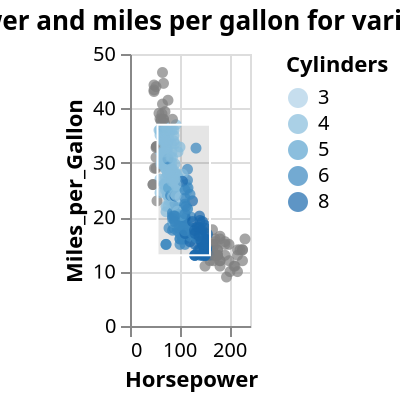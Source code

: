 {
  "$schema": "https://vega.github.io/schema/vega-lite/v5.json",
  "params": [
    {
      "name": "brush",
      "select": "interval",
      "value": {
        "x": [
          55,
          160
        ],
        "y": [
          13,
          37
        ]
      }
    }
  ],
  "usermeta": {
    "embedOptions": {
      "renderer": "svg"
    }
  },
  "title": "Horsepower and miles per gallon for various cars",
  "mark": {
    "type": "circle",
    "tooltip": true
  },
  "width": "container",
  "height": "container",
  "encoding": {
    "x": {
      "field": "Horsepower",
      "type": "quantitative"
    },
    "y": {
      "field": "Miles_per_Gallon",
      "type": "quantitative"
    },
    "color": {
      "condition": {
        "param": "brush",
        "field": "Cylinders",
        "type": "ordinal"
      },
      "value": "grey"
    }
  },
  "data": {
    "values": [
      {
        "Name": "chevrolet chevelle malibu",
        "Miles_per_Gallon": 18,
        "Cylinders": 8,
        "Displacement": 307,
        "Horsepower": 130,
        "Weight_in_lbs": 3504,
        "Acceleration": 12,
        "Year": "1970-01-01",
        "Origin": "USA"
      },
      {
        "Name": "buick skylark 320",
        "Miles_per_Gallon": 15,
        "Cylinders": 8,
        "Displacement": 350,
        "Horsepower": 165,
        "Weight_in_lbs": 3693,
        "Acceleration": 11.5,
        "Year": "1970-01-01",
        "Origin": "USA"
      },
      {
        "Name": "plymouth satellite",
        "Miles_per_Gallon": 18,
        "Cylinders": 8,
        "Displacement": 318,
        "Horsepower": 150,
        "Weight_in_lbs": 3436,
        "Acceleration": 11,
        "Year": "1970-01-01",
        "Origin": "USA"
      },
      {
        "Name": "amc rebel sst",
        "Miles_per_Gallon": 16,
        "Cylinders": 8,
        "Displacement": 304,
        "Horsepower": 150,
        "Weight_in_lbs": 3433,
        "Acceleration": 12,
        "Year": "1970-01-01",
        "Origin": "USA"
      },
      {
        "Name": "ford torino",
        "Miles_per_Gallon": 17,
        "Cylinders": 8,
        "Displacement": 302,
        "Horsepower": 140,
        "Weight_in_lbs": 3449,
        "Acceleration": 10.5,
        "Year": "1970-01-01",
        "Origin": "USA"
      },
      {
        "Name": "ford galaxie 500",
        "Miles_per_Gallon": 15,
        "Cylinders": 8,
        "Displacement": 429,
        "Horsepower": 198,
        "Weight_in_lbs": 4341,
        "Acceleration": 10,
        "Year": "1970-01-01",
        "Origin": "USA"
      },
      {
        "Name": "chevrolet impala",
        "Miles_per_Gallon": 14,
        "Cylinders": 8,
        "Displacement": 454,
        "Horsepower": 220,
        "Weight_in_lbs": 4354,
        "Acceleration": 9,
        "Year": "1970-01-01",
        "Origin": "USA"
      },
      {
        "Name": "plymouth fury iii",
        "Miles_per_Gallon": 14,
        "Cylinders": 8,
        "Displacement": 440,
        "Horsepower": 215,
        "Weight_in_lbs": 4312,
        "Acceleration": 8.5,
        "Year": "1970-01-01",
        "Origin": "USA"
      },
      {
        "Name": "pontiac catalina",
        "Miles_per_Gallon": 14,
        "Cylinders": 8,
        "Displacement": 455,
        "Horsepower": 225,
        "Weight_in_lbs": 4425,
        "Acceleration": 10,
        "Year": "1970-01-01",
        "Origin": "USA"
      },
      {
        "Name": "amc ambassador dpl",
        "Miles_per_Gallon": 15,
        "Cylinders": 8,
        "Displacement": 390,
        "Horsepower": 190,
        "Weight_in_lbs": 3850,
        "Acceleration": 8.5,
        "Year": "1970-01-01",
        "Origin": "USA"
      },
      {
        "Name": "citroen ds-21 pallas",
        "Miles_per_Gallon": null,
        "Cylinders": 4,
        "Displacement": 133,
        "Horsepower": 115,
        "Weight_in_lbs": 3090,
        "Acceleration": 17.5,
        "Year": "1970-01-01",
        "Origin": "Europe"
      },
      {
        "Name": "chevrolet chevelle concours (sw)",
        "Miles_per_Gallon": null,
        "Cylinders": 8,
        "Displacement": 350,
        "Horsepower": 165,
        "Weight_in_lbs": 4142,
        "Acceleration": 11.5,
        "Year": "1970-01-01",
        "Origin": "USA"
      },
      {
        "Name": "ford torino (sw)",
        "Miles_per_Gallon": null,
        "Cylinders": 8,
        "Displacement": 351,
        "Horsepower": 153,
        "Weight_in_lbs": 4034,
        "Acceleration": 11,
        "Year": "1970-01-01",
        "Origin": "USA"
      },
      {
        "Name": "plymouth satellite (sw)",
        "Miles_per_Gallon": null,
        "Cylinders": 8,
        "Displacement": 383,
        "Horsepower": 175,
        "Weight_in_lbs": 4166,
        "Acceleration": 10.5,
        "Year": "1970-01-01",
        "Origin": "USA"
      },
      {
        "Name": "amc rebel sst (sw)",
        "Miles_per_Gallon": null,
        "Cylinders": 8,
        "Displacement": 360,
        "Horsepower": 175,
        "Weight_in_lbs": 3850,
        "Acceleration": 11,
        "Year": "1970-01-01",
        "Origin": "USA"
      },
      {
        "Name": "dodge challenger se",
        "Miles_per_Gallon": 15,
        "Cylinders": 8,
        "Displacement": 383,
        "Horsepower": 170,
        "Weight_in_lbs": 3563,
        "Acceleration": 10,
        "Year": "1970-01-01",
        "Origin": "USA"
      },
      {
        "Name": "plymouth 'cuda 340",
        "Miles_per_Gallon": 14,
        "Cylinders": 8,
        "Displacement": 340,
        "Horsepower": 160,
        "Weight_in_lbs": 3609,
        "Acceleration": 8,
        "Year": "1970-01-01",
        "Origin": "USA"
      },
      {
        "Name": "ford mustang boss 302",
        "Miles_per_Gallon": null,
        "Cylinders": 8,
        "Displacement": 302,
        "Horsepower": 140,
        "Weight_in_lbs": 3353,
        "Acceleration": 8,
        "Year": "1970-01-01",
        "Origin": "USA"
      },
      {
        "Name": "chevrolet monte carlo",
        "Miles_per_Gallon": 15,
        "Cylinders": 8,
        "Displacement": 400,
        "Horsepower": 150,
        "Weight_in_lbs": 3761,
        "Acceleration": 9.5,
        "Year": "1970-01-01",
        "Origin": "USA"
      },
      {
        "Name": "buick estate wagon (sw)",
        "Miles_per_Gallon": 14,
        "Cylinders": 8,
        "Displacement": 455,
        "Horsepower": 225,
        "Weight_in_lbs": 3086,
        "Acceleration": 10,
        "Year": "1970-01-01",
        "Origin": "USA"
      },
      {
        "Name": "toyota corona mark ii",
        "Miles_per_Gallon": 24,
        "Cylinders": 4,
        "Displacement": 113,
        "Horsepower": 95,
        "Weight_in_lbs": 2372,
        "Acceleration": 15,
        "Year": "1970-01-01",
        "Origin": "Japan"
      },
      {
        "Name": "plymouth duster",
        "Miles_per_Gallon": 22,
        "Cylinders": 6,
        "Displacement": 198,
        "Horsepower": 95,
        "Weight_in_lbs": 2833,
        "Acceleration": 15.5,
        "Year": "1970-01-01",
        "Origin": "USA"
      },
      {
        "Name": "amc hornet",
        "Miles_per_Gallon": 18,
        "Cylinders": 6,
        "Displacement": 199,
        "Horsepower": 97,
        "Weight_in_lbs": 2774,
        "Acceleration": 15.5,
        "Year": "1970-01-01",
        "Origin": "USA"
      },
      {
        "Name": "ford maverick",
        "Miles_per_Gallon": 21,
        "Cylinders": 6,
        "Displacement": 200,
        "Horsepower": 85,
        "Weight_in_lbs": 2587,
        "Acceleration": 16,
        "Year": "1970-01-01",
        "Origin": "USA"
      },
      {
        "Name": "datsun pl510",
        "Miles_per_Gallon": 27,
        "Cylinders": 4,
        "Displacement": 97,
        "Horsepower": 88,
        "Weight_in_lbs": 2130,
        "Acceleration": 14.5,
        "Year": "1970-01-01",
        "Origin": "Japan"
      },
      {
        "Name": "volkswagen 1131 deluxe sedan",
        "Miles_per_Gallon": 26,
        "Cylinders": 4,
        "Displacement": 97,
        "Horsepower": 46,
        "Weight_in_lbs": 1835,
        "Acceleration": 20.5,
        "Year": "1970-01-01",
        "Origin": "Europe"
      },
      {
        "Name": "peugeot 504",
        "Miles_per_Gallon": 25,
        "Cylinders": 4,
        "Displacement": 110,
        "Horsepower": 87,
        "Weight_in_lbs": 2672,
        "Acceleration": 17.5,
        "Year": "1970-01-01",
        "Origin": "Europe"
      },
      {
        "Name": "audi 100 ls",
        "Miles_per_Gallon": 24,
        "Cylinders": 4,
        "Displacement": 107,
        "Horsepower": 90,
        "Weight_in_lbs": 2430,
        "Acceleration": 14.5,
        "Year": "1970-01-01",
        "Origin": "Europe"
      },
      {
        "Name": "saab 99e",
        "Miles_per_Gallon": 25,
        "Cylinders": 4,
        "Displacement": 104,
        "Horsepower": 95,
        "Weight_in_lbs": 2375,
        "Acceleration": 17.5,
        "Year": "1970-01-01",
        "Origin": "Europe"
      },
      {
        "Name": "bmw 2002",
        "Miles_per_Gallon": 26,
        "Cylinders": 4,
        "Displacement": 121,
        "Horsepower": 113,
        "Weight_in_lbs": 2234,
        "Acceleration": 12.5,
        "Year": "1970-01-01",
        "Origin": "Europe"
      },
      {
        "Name": "amc gremlin",
        "Miles_per_Gallon": 21,
        "Cylinders": 6,
        "Displacement": 199,
        "Horsepower": 90,
        "Weight_in_lbs": 2648,
        "Acceleration": 15,
        "Year": "1970-01-01",
        "Origin": "USA"
      },
      {
        "Name": "ford f250",
        "Miles_per_Gallon": 10,
        "Cylinders": 8,
        "Displacement": 360,
        "Horsepower": 215,
        "Weight_in_lbs": 4615,
        "Acceleration": 14,
        "Year": "1970-01-01",
        "Origin": "USA"
      },
      {
        "Name": "chevy c20",
        "Miles_per_Gallon": 10,
        "Cylinders": 8,
        "Displacement": 307,
        "Horsepower": 200,
        "Weight_in_lbs": 4376,
        "Acceleration": 15,
        "Year": "1970-01-01",
        "Origin": "USA"
      },
      {
        "Name": "dodge d200",
        "Miles_per_Gallon": 11,
        "Cylinders": 8,
        "Displacement": 318,
        "Horsepower": 210,
        "Weight_in_lbs": 4382,
        "Acceleration": 13.5,
        "Year": "1970-01-01",
        "Origin": "USA"
      },
      {
        "Name": "hi 1200d",
        "Miles_per_Gallon": 9,
        "Cylinders": 8,
        "Displacement": 304,
        "Horsepower": 193,
        "Weight_in_lbs": 4732,
        "Acceleration": 18.5,
        "Year": "1970-01-01",
        "Origin": "USA"
      },
      {
        "Name": "datsun pl510",
        "Miles_per_Gallon": 27,
        "Cylinders": 4,
        "Displacement": 97,
        "Horsepower": 88,
        "Weight_in_lbs": 2130,
        "Acceleration": 14.5,
        "Year": "1971-01-01",
        "Origin": "Japan"
      },
      {
        "Name": "chevrolet vega 2300",
        "Miles_per_Gallon": 28,
        "Cylinders": 4,
        "Displacement": 140,
        "Horsepower": 90,
        "Weight_in_lbs": 2264,
        "Acceleration": 15.5,
        "Year": "1971-01-01",
        "Origin": "USA"
      },
      {
        "Name": "toyota corona",
        "Miles_per_Gallon": 25,
        "Cylinders": 4,
        "Displacement": 113,
        "Horsepower": 95,
        "Weight_in_lbs": 2228,
        "Acceleration": 14,
        "Year": "1971-01-01",
        "Origin": "Japan"
      },
      {
        "Name": "ford pinto",
        "Miles_per_Gallon": 25,
        "Cylinders": 4,
        "Displacement": 98,
        "Horsepower": null,
        "Weight_in_lbs": 2046,
        "Acceleration": 19,
        "Year": "1971-01-01",
        "Origin": "USA"
      },
      {
        "Name": "volkswagen super beetle 117",
        "Miles_per_Gallon": null,
        "Cylinders": 4,
        "Displacement": 97,
        "Horsepower": 48,
        "Weight_in_lbs": 1978,
        "Acceleration": 20,
        "Year": "1971-01-01",
        "Origin": "Europe"
      },
      {
        "Name": "amc gremlin",
        "Miles_per_Gallon": 19,
        "Cylinders": 6,
        "Displacement": 232,
        "Horsepower": 100,
        "Weight_in_lbs": 2634,
        "Acceleration": 13,
        "Year": "1971-01-01",
        "Origin": "USA"
      },
      {
        "Name": "plymouth satellite custom",
        "Miles_per_Gallon": 16,
        "Cylinders": 6,
        "Displacement": 225,
        "Horsepower": 105,
        "Weight_in_lbs": 3439,
        "Acceleration": 15.5,
        "Year": "1971-01-01",
        "Origin": "USA"
      },
      {
        "Name": "chevrolet chevelle malibu",
        "Miles_per_Gallon": 17,
        "Cylinders": 6,
        "Displacement": 250,
        "Horsepower": 100,
        "Weight_in_lbs": 3329,
        "Acceleration": 15.5,
        "Year": "1971-01-01",
        "Origin": "USA"
      },
      {
        "Name": "ford torino 500",
        "Miles_per_Gallon": 19,
        "Cylinders": 6,
        "Displacement": 250,
        "Horsepower": 88,
        "Weight_in_lbs": 3302,
        "Acceleration": 15.5,
        "Year": "1971-01-01",
        "Origin": "USA"
      },
      {
        "Name": "amc matador",
        "Miles_per_Gallon": 18,
        "Cylinders": 6,
        "Displacement": 232,
        "Horsepower": 100,
        "Weight_in_lbs": 3288,
        "Acceleration": 15.5,
        "Year": "1971-01-01",
        "Origin": "USA"
      },
      {
        "Name": "chevrolet impala",
        "Miles_per_Gallon": 14,
        "Cylinders": 8,
        "Displacement": 350,
        "Horsepower": 165,
        "Weight_in_lbs": 4209,
        "Acceleration": 12,
        "Year": "1971-01-01",
        "Origin": "USA"
      },
      {
        "Name": "pontiac catalina brougham",
        "Miles_per_Gallon": 14,
        "Cylinders": 8,
        "Displacement": 400,
        "Horsepower": 175,
        "Weight_in_lbs": 4464,
        "Acceleration": 11.5,
        "Year": "1971-01-01",
        "Origin": "USA"
      },
      {
        "Name": "ford galaxie 500",
        "Miles_per_Gallon": 14,
        "Cylinders": 8,
        "Displacement": 351,
        "Horsepower": 153,
        "Weight_in_lbs": 4154,
        "Acceleration": 13.5,
        "Year": "1971-01-01",
        "Origin": "USA"
      },
      {
        "Name": "plymouth fury iii",
        "Miles_per_Gallon": 14,
        "Cylinders": 8,
        "Displacement": 318,
        "Horsepower": 150,
        "Weight_in_lbs": 4096,
        "Acceleration": 13,
        "Year": "1971-01-01",
        "Origin": "USA"
      },
      {
        "Name": "dodge monaco (sw)",
        "Miles_per_Gallon": 12,
        "Cylinders": 8,
        "Displacement": 383,
        "Horsepower": 180,
        "Weight_in_lbs": 4955,
        "Acceleration": 11.5,
        "Year": "1971-01-01",
        "Origin": "USA"
      },
      {
        "Name": "ford country squire (sw)",
        "Miles_per_Gallon": 13,
        "Cylinders": 8,
        "Displacement": 400,
        "Horsepower": 170,
        "Weight_in_lbs": 4746,
        "Acceleration": 12,
        "Year": "1971-01-01",
        "Origin": "USA"
      },
      {
        "Name": "pontiac safari (sw)",
        "Miles_per_Gallon": 13,
        "Cylinders": 8,
        "Displacement": 400,
        "Horsepower": 175,
        "Weight_in_lbs": 5140,
        "Acceleration": 12,
        "Year": "1971-01-01",
        "Origin": "USA"
      },
      {
        "Name": "amc hornet sportabout (sw)",
        "Miles_per_Gallon": 18,
        "Cylinders": 6,
        "Displacement": 258,
        "Horsepower": 110,
        "Weight_in_lbs": 2962,
        "Acceleration": 13.5,
        "Year": "1971-01-01",
        "Origin": "USA"
      },
      {
        "Name": "chevrolet vega (sw)",
        "Miles_per_Gallon": 22,
        "Cylinders": 4,
        "Displacement": 140,
        "Horsepower": 72,
        "Weight_in_lbs": 2408,
        "Acceleration": 19,
        "Year": "1971-01-01",
        "Origin": "USA"
      },
      {
        "Name": "pontiac firebird",
        "Miles_per_Gallon": 19,
        "Cylinders": 6,
        "Displacement": 250,
        "Horsepower": 100,
        "Weight_in_lbs": 3282,
        "Acceleration": 15,
        "Year": "1971-01-01",
        "Origin": "USA"
      },
      {
        "Name": "ford mustang",
        "Miles_per_Gallon": 18,
        "Cylinders": 6,
        "Displacement": 250,
        "Horsepower": 88,
        "Weight_in_lbs": 3139,
        "Acceleration": 14.5,
        "Year": "1971-01-01",
        "Origin": "USA"
      },
      {
        "Name": "mercury capri 2000",
        "Miles_per_Gallon": 23,
        "Cylinders": 4,
        "Displacement": 122,
        "Horsepower": 86,
        "Weight_in_lbs": 2220,
        "Acceleration": 14,
        "Year": "1971-01-01",
        "Origin": "USA"
      },
      {
        "Name": "opel 1900",
        "Miles_per_Gallon": 28,
        "Cylinders": 4,
        "Displacement": 116,
        "Horsepower": 90,
        "Weight_in_lbs": 2123,
        "Acceleration": 14,
        "Year": "1971-01-01",
        "Origin": "Europe"
      },
      {
        "Name": "peugeot 304",
        "Miles_per_Gallon": 30,
        "Cylinders": 4,
        "Displacement": 79,
        "Horsepower": 70,
        "Weight_in_lbs": 2074,
        "Acceleration": 19.5,
        "Year": "1971-01-01",
        "Origin": "Europe"
      },
      {
        "Name": "fiat 124b",
        "Miles_per_Gallon": 30,
        "Cylinders": 4,
        "Displacement": 88,
        "Horsepower": 76,
        "Weight_in_lbs": 2065,
        "Acceleration": 14.5,
        "Year": "1971-01-01",
        "Origin": "Europe"
      },
      {
        "Name": "toyota corolla 1200",
        "Miles_per_Gallon": 31,
        "Cylinders": 4,
        "Displacement": 71,
        "Horsepower": 65,
        "Weight_in_lbs": 1773,
        "Acceleration": 19,
        "Year": "1971-01-01",
        "Origin": "Japan"
      },
      {
        "Name": "datsun 1200",
        "Miles_per_Gallon": 35,
        "Cylinders": 4,
        "Displacement": 72,
        "Horsepower": 69,
        "Weight_in_lbs": 1613,
        "Acceleration": 18,
        "Year": "1971-01-01",
        "Origin": "Japan"
      },
      {
        "Name": "volkswagen model 111",
        "Miles_per_Gallon": 27,
        "Cylinders": 4,
        "Displacement": 97,
        "Horsepower": 60,
        "Weight_in_lbs": 1834,
        "Acceleration": 19,
        "Year": "1971-01-01",
        "Origin": "Europe"
      },
      {
        "Name": "plymouth cricket",
        "Miles_per_Gallon": 26,
        "Cylinders": 4,
        "Displacement": 91,
        "Horsepower": 70,
        "Weight_in_lbs": 1955,
        "Acceleration": 20.5,
        "Year": "1971-01-01",
        "Origin": "USA"
      },
      {
        "Name": "toyota corona hardtop",
        "Miles_per_Gallon": 24,
        "Cylinders": 4,
        "Displacement": 113,
        "Horsepower": 95,
        "Weight_in_lbs": 2278,
        "Acceleration": 15.5,
        "Year": "1972-01-01",
        "Origin": "Japan"
      },
      {
        "Name": "dodge colt hardtop",
        "Miles_per_Gallon": 25,
        "Cylinders": 4,
        "Displacement": 97.5,
        "Horsepower": 80,
        "Weight_in_lbs": 2126,
        "Acceleration": 17,
        "Year": "1972-01-01",
        "Origin": "USA"
      },
      {
        "Name": "volkswagen type 3",
        "Miles_per_Gallon": 23,
        "Cylinders": 4,
        "Displacement": 97,
        "Horsepower": 54,
        "Weight_in_lbs": 2254,
        "Acceleration": 23.5,
        "Year": "1972-01-01",
        "Origin": "Europe"
      },
      {
        "Name": "chevrolet vega",
        "Miles_per_Gallon": 20,
        "Cylinders": 4,
        "Displacement": 140,
        "Horsepower": 90,
        "Weight_in_lbs": 2408,
        "Acceleration": 19.5,
        "Year": "1972-01-01",
        "Origin": "USA"
      },
      {
        "Name": "ford pinto runabout",
        "Miles_per_Gallon": 21,
        "Cylinders": 4,
        "Displacement": 122,
        "Horsepower": 86,
        "Weight_in_lbs": 2226,
        "Acceleration": 16.5,
        "Year": "1972-01-01",
        "Origin": "USA"
      },
      {
        "Name": "chevrolet impala",
        "Miles_per_Gallon": 13,
        "Cylinders": 8,
        "Displacement": 350,
        "Horsepower": 165,
        "Weight_in_lbs": 4274,
        "Acceleration": 12,
        "Year": "1972-01-01",
        "Origin": "USA"
      },
      {
        "Name": "pontiac catalina",
        "Miles_per_Gallon": 14,
        "Cylinders": 8,
        "Displacement": 400,
        "Horsepower": 175,
        "Weight_in_lbs": 4385,
        "Acceleration": 12,
        "Year": "1972-01-01",
        "Origin": "USA"
      },
      {
        "Name": "plymouth fury iii",
        "Miles_per_Gallon": 15,
        "Cylinders": 8,
        "Displacement": 318,
        "Horsepower": 150,
        "Weight_in_lbs": 4135,
        "Acceleration": 13.5,
        "Year": "1972-01-01",
        "Origin": "USA"
      },
      {
        "Name": "ford galaxie 500",
        "Miles_per_Gallon": 14,
        "Cylinders": 8,
        "Displacement": 351,
        "Horsepower": 153,
        "Weight_in_lbs": 4129,
        "Acceleration": 13,
        "Year": "1972-01-01",
        "Origin": "USA"
      },
      {
        "Name": "amc ambassador sst",
        "Miles_per_Gallon": 17,
        "Cylinders": 8,
        "Displacement": 304,
        "Horsepower": 150,
        "Weight_in_lbs": 3672,
        "Acceleration": 11.5,
        "Year": "1972-01-01",
        "Origin": "USA"
      },
      {
        "Name": "mercury marquis",
        "Miles_per_Gallon": 11,
        "Cylinders": 8,
        "Displacement": 429,
        "Horsepower": 208,
        "Weight_in_lbs": 4633,
        "Acceleration": 11,
        "Year": "1972-01-01",
        "Origin": "USA"
      },
      {
        "Name": "buick lesabre custom",
        "Miles_per_Gallon": 13,
        "Cylinders": 8,
        "Displacement": 350,
        "Horsepower": 155,
        "Weight_in_lbs": 4502,
        "Acceleration": 13.5,
        "Year": "1972-01-01",
        "Origin": "USA"
      },
      {
        "Name": "oldsmobile delta 88 royale",
        "Miles_per_Gallon": 12,
        "Cylinders": 8,
        "Displacement": 350,
        "Horsepower": 160,
        "Weight_in_lbs": 4456,
        "Acceleration": 13.5,
        "Year": "1972-01-01",
        "Origin": "USA"
      },
      {
        "Name": "chrysler newport royal",
        "Miles_per_Gallon": 13,
        "Cylinders": 8,
        "Displacement": 400,
        "Horsepower": 190,
        "Weight_in_lbs": 4422,
        "Acceleration": 12.5,
        "Year": "1972-01-01",
        "Origin": "USA"
      },
      {
        "Name": "mazda rx2 coupe",
        "Miles_per_Gallon": 19,
        "Cylinders": 3,
        "Displacement": 70,
        "Horsepower": 97,
        "Weight_in_lbs": 2330,
        "Acceleration": 13.5,
        "Year": "1972-01-01",
        "Origin": "Japan"
      },
      {
        "Name": "amc matador (sw)",
        "Miles_per_Gallon": 15,
        "Cylinders": 8,
        "Displacement": 304,
        "Horsepower": 150,
        "Weight_in_lbs": 3892,
        "Acceleration": 12.5,
        "Year": "1972-01-01",
        "Origin": "USA"
      },
      {
        "Name": "chevrolet chevelle concours (sw)",
        "Miles_per_Gallon": 13,
        "Cylinders": 8,
        "Displacement": 307,
        "Horsepower": 130,
        "Weight_in_lbs": 4098,
        "Acceleration": 14,
        "Year": "1972-01-01",
        "Origin": "USA"
      },
      {
        "Name": "ford gran torino (sw)",
        "Miles_per_Gallon": 13,
        "Cylinders": 8,
        "Displacement": 302,
        "Horsepower": 140,
        "Weight_in_lbs": 4294,
        "Acceleration": 16,
        "Year": "1972-01-01",
        "Origin": "USA"
      },
      {
        "Name": "plymouth satellite custom (sw)",
        "Miles_per_Gallon": 14,
        "Cylinders": 8,
        "Displacement": 318,
        "Horsepower": 150,
        "Weight_in_lbs": 4077,
        "Acceleration": 14,
        "Year": "1972-01-01",
        "Origin": "USA"
      },
      {
        "Name": "volvo 145e (sw)",
        "Miles_per_Gallon": 18,
        "Cylinders": 4,
        "Displacement": 121,
        "Horsepower": 112,
        "Weight_in_lbs": 2933,
        "Acceleration": 14.5,
        "Year": "1972-01-01",
        "Origin": "Europe"
      },
      {
        "Name": "volkswagen 411 (sw)",
        "Miles_per_Gallon": 22,
        "Cylinders": 4,
        "Displacement": 121,
        "Horsepower": 76,
        "Weight_in_lbs": 2511,
        "Acceleration": 18,
        "Year": "1972-01-01",
        "Origin": "Europe"
      },
      {
        "Name": "peugeot 504 (sw)",
        "Miles_per_Gallon": 21,
        "Cylinders": 4,
        "Displacement": 120,
        "Horsepower": 87,
        "Weight_in_lbs": 2979,
        "Acceleration": 19.5,
        "Year": "1972-01-01",
        "Origin": "Europe"
      },
      {
        "Name": "renault 12 (sw)",
        "Miles_per_Gallon": 26,
        "Cylinders": 4,
        "Displacement": 96,
        "Horsepower": 69,
        "Weight_in_lbs": 2189,
        "Acceleration": 18,
        "Year": "1972-01-01",
        "Origin": "Europe"
      },
      {
        "Name": "ford pinto (sw)",
        "Miles_per_Gallon": 22,
        "Cylinders": 4,
        "Displacement": 122,
        "Horsepower": 86,
        "Weight_in_lbs": 2395,
        "Acceleration": 16,
        "Year": "1972-01-01",
        "Origin": "USA"
      },
      {
        "Name": "datsun 510 (sw)",
        "Miles_per_Gallon": 28,
        "Cylinders": 4,
        "Displacement": 97,
        "Horsepower": 92,
        "Weight_in_lbs": 2288,
        "Acceleration": 17,
        "Year": "1972-01-01",
        "Origin": "Japan"
      },
      {
        "Name": "toyouta corona mark ii (sw)",
        "Miles_per_Gallon": 23,
        "Cylinders": 4,
        "Displacement": 120,
        "Horsepower": 97,
        "Weight_in_lbs": 2506,
        "Acceleration": 14.5,
        "Year": "1972-01-01",
        "Origin": "Japan"
      },
      {
        "Name": "dodge colt (sw)",
        "Miles_per_Gallon": 28,
        "Cylinders": 4,
        "Displacement": 98,
        "Horsepower": 80,
        "Weight_in_lbs": 2164,
        "Acceleration": 15,
        "Year": "1972-01-01",
        "Origin": "USA"
      },
      {
        "Name": "toyota corolla 1600 (sw)",
        "Miles_per_Gallon": 27,
        "Cylinders": 4,
        "Displacement": 97,
        "Horsepower": 88,
        "Weight_in_lbs": 2100,
        "Acceleration": 16.5,
        "Year": "1972-01-01",
        "Origin": "Japan"
      },
      {
        "Name": "buick century 350",
        "Miles_per_Gallon": 13,
        "Cylinders": 8,
        "Displacement": 350,
        "Horsepower": 175,
        "Weight_in_lbs": 4100,
        "Acceleration": 13,
        "Year": "1973-01-01",
        "Origin": "USA"
      },
      {
        "Name": "amc matador",
        "Miles_per_Gallon": 14,
        "Cylinders": 8,
        "Displacement": 304,
        "Horsepower": 150,
        "Weight_in_lbs": 3672,
        "Acceleration": 11.5,
        "Year": "1973-01-01",
        "Origin": "USA"
      },
      {
        "Name": "chevrolet malibu",
        "Miles_per_Gallon": 13,
        "Cylinders": 8,
        "Displacement": 350,
        "Horsepower": 145,
        "Weight_in_lbs": 3988,
        "Acceleration": 13,
        "Year": "1973-01-01",
        "Origin": "USA"
      },
      {
        "Name": "ford gran torino",
        "Miles_per_Gallon": 14,
        "Cylinders": 8,
        "Displacement": 302,
        "Horsepower": 137,
        "Weight_in_lbs": 4042,
        "Acceleration": 14.5,
        "Year": "1973-01-01",
        "Origin": "USA"
      },
      {
        "Name": "dodge coronet custom",
        "Miles_per_Gallon": 15,
        "Cylinders": 8,
        "Displacement": 318,
        "Horsepower": 150,
        "Weight_in_lbs": 3777,
        "Acceleration": 12.5,
        "Year": "1973-01-01",
        "Origin": "USA"
      },
      {
        "Name": "mercury marquis brougham",
        "Miles_per_Gallon": 12,
        "Cylinders": 8,
        "Displacement": 429,
        "Horsepower": 198,
        "Weight_in_lbs": 4952,
        "Acceleration": 11.5,
        "Year": "1973-01-01",
        "Origin": "USA"
      },
      {
        "Name": "chevrolet caprice classic",
        "Miles_per_Gallon": 13,
        "Cylinders": 8,
        "Displacement": 400,
        "Horsepower": 150,
        "Weight_in_lbs": 4464,
        "Acceleration": 12,
        "Year": "1973-01-01",
        "Origin": "USA"
      },
      {
        "Name": "ford ltd",
        "Miles_per_Gallon": 13,
        "Cylinders": 8,
        "Displacement": 351,
        "Horsepower": 158,
        "Weight_in_lbs": 4363,
        "Acceleration": 13,
        "Year": "1973-01-01",
        "Origin": "USA"
      },
      {
        "Name": "plymouth fury gran sedan",
        "Miles_per_Gallon": 14,
        "Cylinders": 8,
        "Displacement": 318,
        "Horsepower": 150,
        "Weight_in_lbs": 4237,
        "Acceleration": 14.5,
        "Year": "1973-01-01",
        "Origin": "USA"
      },
      {
        "Name": "chrysler new yorker brougham",
        "Miles_per_Gallon": 13,
        "Cylinders": 8,
        "Displacement": 440,
        "Horsepower": 215,
        "Weight_in_lbs": 4735,
        "Acceleration": 11,
        "Year": "1973-01-01",
        "Origin": "USA"
      },
      {
        "Name": "buick electra 225 custom",
        "Miles_per_Gallon": 12,
        "Cylinders": 8,
        "Displacement": 455,
        "Horsepower": 225,
        "Weight_in_lbs": 4951,
        "Acceleration": 11,
        "Year": "1973-01-01",
        "Origin": "USA"
      },
      {
        "Name": "amc ambassador brougham",
        "Miles_per_Gallon": 13,
        "Cylinders": 8,
        "Displacement": 360,
        "Horsepower": 175,
        "Weight_in_lbs": 3821,
        "Acceleration": 11,
        "Year": "1973-01-01",
        "Origin": "USA"
      },
      {
        "Name": "plymouth valiant",
        "Miles_per_Gallon": 18,
        "Cylinders": 6,
        "Displacement": 225,
        "Horsepower": 105,
        "Weight_in_lbs": 3121,
        "Acceleration": 16.5,
        "Year": "1973-01-01",
        "Origin": "USA"
      },
      {
        "Name": "chevrolet nova custom",
        "Miles_per_Gallon": 16,
        "Cylinders": 6,
        "Displacement": 250,
        "Horsepower": 100,
        "Weight_in_lbs": 3278,
        "Acceleration": 18,
        "Year": "1973-01-01",
        "Origin": "USA"
      },
      {
        "Name": "amc hornet",
        "Miles_per_Gallon": 18,
        "Cylinders": 6,
        "Displacement": 232,
        "Horsepower": 100,
        "Weight_in_lbs": 2945,
        "Acceleration": 16,
        "Year": "1973-01-01",
        "Origin": "USA"
      },
      {
        "Name": "ford maverick",
        "Miles_per_Gallon": 18,
        "Cylinders": 6,
        "Displacement": 250,
        "Horsepower": 88,
        "Weight_in_lbs": 3021,
        "Acceleration": 16.5,
        "Year": "1973-01-01",
        "Origin": "USA"
      },
      {
        "Name": "plymouth duster",
        "Miles_per_Gallon": 23,
        "Cylinders": 6,
        "Displacement": 198,
        "Horsepower": 95,
        "Weight_in_lbs": 2904,
        "Acceleration": 16,
        "Year": "1973-01-01",
        "Origin": "USA"
      },
      {
        "Name": "volkswagen super beetle",
        "Miles_per_Gallon": 26,
        "Cylinders": 4,
        "Displacement": 97,
        "Horsepower": 46,
        "Weight_in_lbs": 1950,
        "Acceleration": 21,
        "Year": "1973-01-01",
        "Origin": "Europe"
      },
      {
        "Name": "chevrolet impala",
        "Miles_per_Gallon": 11,
        "Cylinders": 8,
        "Displacement": 400,
        "Horsepower": 150,
        "Weight_in_lbs": 4997,
        "Acceleration": 14,
        "Year": "1973-01-01",
        "Origin": "USA"
      },
      {
        "Name": "ford country",
        "Miles_per_Gallon": 12,
        "Cylinders": 8,
        "Displacement": 400,
        "Horsepower": 167,
        "Weight_in_lbs": 4906,
        "Acceleration": 12.5,
        "Year": "1973-01-01",
        "Origin": "USA"
      },
      {
        "Name": "plymouth custom suburb",
        "Miles_per_Gallon": 13,
        "Cylinders": 8,
        "Displacement": 360,
        "Horsepower": 170,
        "Weight_in_lbs": 4654,
        "Acceleration": 13,
        "Year": "1973-01-01",
        "Origin": "USA"
      },
      {
        "Name": "oldsmobile vista cruiser",
        "Miles_per_Gallon": 12,
        "Cylinders": 8,
        "Displacement": 350,
        "Horsepower": 180,
        "Weight_in_lbs": 4499,
        "Acceleration": 12.5,
        "Year": "1973-01-01",
        "Origin": "USA"
      },
      {
        "Name": "amc gremlin",
        "Miles_per_Gallon": 18,
        "Cylinders": 6,
        "Displacement": 232,
        "Horsepower": 100,
        "Weight_in_lbs": 2789,
        "Acceleration": 15,
        "Year": "1973-01-01",
        "Origin": "USA"
      },
      {
        "Name": "toyota carina",
        "Miles_per_Gallon": 20,
        "Cylinders": 4,
        "Displacement": 97,
        "Horsepower": 88,
        "Weight_in_lbs": 2279,
        "Acceleration": 19,
        "Year": "1973-01-01",
        "Origin": "Japan"
      },
      {
        "Name": "chevrolet vega",
        "Miles_per_Gallon": 21,
        "Cylinders": 4,
        "Displacement": 140,
        "Horsepower": 72,
        "Weight_in_lbs": 2401,
        "Acceleration": 19.5,
        "Year": "1973-01-01",
        "Origin": "USA"
      },
      {
        "Name": "datsun 610",
        "Miles_per_Gallon": 22,
        "Cylinders": 4,
        "Displacement": 108,
        "Horsepower": 94,
        "Weight_in_lbs": 2379,
        "Acceleration": 16.5,
        "Year": "1973-01-01",
        "Origin": "Japan"
      },
      {
        "Name": "maxda rx3",
        "Miles_per_Gallon": 18,
        "Cylinders": 3,
        "Displacement": 70,
        "Horsepower": 90,
        "Weight_in_lbs": 2124,
        "Acceleration": 13.5,
        "Year": "1973-01-01",
        "Origin": "Japan"
      },
      {
        "Name": "ford pinto",
        "Miles_per_Gallon": 19,
        "Cylinders": 4,
        "Displacement": 122,
        "Horsepower": 85,
        "Weight_in_lbs": 2310,
        "Acceleration": 18.5,
        "Year": "1973-01-01",
        "Origin": "USA"
      },
      {
        "Name": "mercury capri v6",
        "Miles_per_Gallon": 21,
        "Cylinders": 6,
        "Displacement": 155,
        "Horsepower": 107,
        "Weight_in_lbs": 2472,
        "Acceleration": 14,
        "Year": "1973-01-01",
        "Origin": "USA"
      },
      {
        "Name": "fiat 124 sport coupe",
        "Miles_per_Gallon": 26,
        "Cylinders": 4,
        "Displacement": 98,
        "Horsepower": 90,
        "Weight_in_lbs": 2265,
        "Acceleration": 15.5,
        "Year": "1973-01-01",
        "Origin": "Europe"
      },
      {
        "Name": "chevrolet monte carlo s",
        "Miles_per_Gallon": 15,
        "Cylinders": 8,
        "Displacement": 350,
        "Horsepower": 145,
        "Weight_in_lbs": 4082,
        "Acceleration": 13,
        "Year": "1973-01-01",
        "Origin": "USA"
      },
      {
        "Name": "pontiac grand prix",
        "Miles_per_Gallon": 16,
        "Cylinders": 8,
        "Displacement": 400,
        "Horsepower": 230,
        "Weight_in_lbs": 4278,
        "Acceleration": 9.5,
        "Year": "1973-01-01",
        "Origin": "USA"
      },
      {
        "Name": "fiat 128",
        "Miles_per_Gallon": 29,
        "Cylinders": 4,
        "Displacement": 68,
        "Horsepower": 49,
        "Weight_in_lbs": 1867,
        "Acceleration": 19.5,
        "Year": "1973-01-01",
        "Origin": "Europe"
      },
      {
        "Name": "opel manta",
        "Miles_per_Gallon": 24,
        "Cylinders": 4,
        "Displacement": 116,
        "Horsepower": 75,
        "Weight_in_lbs": 2158,
        "Acceleration": 15.5,
        "Year": "1973-01-01",
        "Origin": "Europe"
      },
      {
        "Name": "audi 100ls",
        "Miles_per_Gallon": 20,
        "Cylinders": 4,
        "Displacement": 114,
        "Horsepower": 91,
        "Weight_in_lbs": 2582,
        "Acceleration": 14,
        "Year": "1973-01-01",
        "Origin": "Europe"
      },
      {
        "Name": "volvo 144ea",
        "Miles_per_Gallon": 19,
        "Cylinders": 4,
        "Displacement": 121,
        "Horsepower": 112,
        "Weight_in_lbs": 2868,
        "Acceleration": 15.5,
        "Year": "1973-01-01",
        "Origin": "Europe"
      },
      {
        "Name": "dodge dart custom",
        "Miles_per_Gallon": 15,
        "Cylinders": 8,
        "Displacement": 318,
        "Horsepower": 150,
        "Weight_in_lbs": 3399,
        "Acceleration": 11,
        "Year": "1973-01-01",
        "Origin": "USA"
      },
      {
        "Name": "saab 99le",
        "Miles_per_Gallon": 24,
        "Cylinders": 4,
        "Displacement": 121,
        "Horsepower": 110,
        "Weight_in_lbs": 2660,
        "Acceleration": 14,
        "Year": "1973-01-01",
        "Origin": "Europe"
      },
      {
        "Name": "toyota mark ii",
        "Miles_per_Gallon": 20,
        "Cylinders": 6,
        "Displacement": 156,
        "Horsepower": 122,
        "Weight_in_lbs": 2807,
        "Acceleration": 13.5,
        "Year": "1973-01-01",
        "Origin": "Japan"
      },
      {
        "Name": "oldsmobile omega",
        "Miles_per_Gallon": 11,
        "Cylinders": 8,
        "Displacement": 350,
        "Horsepower": 180,
        "Weight_in_lbs": 3664,
        "Acceleration": 11,
        "Year": "1973-01-01",
        "Origin": "USA"
      },
      {
        "Name": "plymouth duster",
        "Miles_per_Gallon": 20,
        "Cylinders": 6,
        "Displacement": 198,
        "Horsepower": 95,
        "Weight_in_lbs": 3102,
        "Acceleration": 16.5,
        "Year": "1974-01-01",
        "Origin": "USA"
      },
      {
        "Name": "ford maverick",
        "Miles_per_Gallon": 21,
        "Cylinders": 6,
        "Displacement": 200,
        "Horsepower": null,
        "Weight_in_lbs": 2875,
        "Acceleration": 17,
        "Year": "1974-01-01",
        "Origin": "USA"
      },
      {
        "Name": "amc hornet",
        "Miles_per_Gallon": 19,
        "Cylinders": 6,
        "Displacement": 232,
        "Horsepower": 100,
        "Weight_in_lbs": 2901,
        "Acceleration": 16,
        "Year": "1974-01-01",
        "Origin": "USA"
      },
      {
        "Name": "chevrolet nova",
        "Miles_per_Gallon": 15,
        "Cylinders": 6,
        "Displacement": 250,
        "Horsepower": 100,
        "Weight_in_lbs": 3336,
        "Acceleration": 17,
        "Year": "1974-01-01",
        "Origin": "USA"
      },
      {
        "Name": "datsun b210",
        "Miles_per_Gallon": 31,
        "Cylinders": 4,
        "Displacement": 79,
        "Horsepower": 67,
        "Weight_in_lbs": 1950,
        "Acceleration": 19,
        "Year": "1974-01-01",
        "Origin": "Japan"
      },
      {
        "Name": "ford pinto",
        "Miles_per_Gallon": 26,
        "Cylinders": 4,
        "Displacement": 122,
        "Horsepower": 80,
        "Weight_in_lbs": 2451,
        "Acceleration": 16.5,
        "Year": "1974-01-01",
        "Origin": "USA"
      },
      {
        "Name": "toyota corolla 1200",
        "Miles_per_Gallon": 32,
        "Cylinders": 4,
        "Displacement": 71,
        "Horsepower": 65,
        "Weight_in_lbs": 1836,
        "Acceleration": 21,
        "Year": "1974-01-01",
        "Origin": "Japan"
      },
      {
        "Name": "chevrolet vega",
        "Miles_per_Gallon": 25,
        "Cylinders": 4,
        "Displacement": 140,
        "Horsepower": 75,
        "Weight_in_lbs": 2542,
        "Acceleration": 17,
        "Year": "1974-01-01",
        "Origin": "USA"
      },
      {
        "Name": "chevrolet chevelle malibu classic",
        "Miles_per_Gallon": 16,
        "Cylinders": 6,
        "Displacement": 250,
        "Horsepower": 100,
        "Weight_in_lbs": 3781,
        "Acceleration": 17,
        "Year": "1974-01-01",
        "Origin": "USA"
      },
      {
        "Name": "amc matador",
        "Miles_per_Gallon": 16,
        "Cylinders": 6,
        "Displacement": 258,
        "Horsepower": 110,
        "Weight_in_lbs": 3632,
        "Acceleration": 18,
        "Year": "1974-01-01",
        "Origin": "USA"
      },
      {
        "Name": "plymouth satellite sebring",
        "Miles_per_Gallon": 18,
        "Cylinders": 6,
        "Displacement": 225,
        "Horsepower": 105,
        "Weight_in_lbs": 3613,
        "Acceleration": 16.5,
        "Year": "1974-01-01",
        "Origin": "USA"
      },
      {
        "Name": "ford gran torino",
        "Miles_per_Gallon": 16,
        "Cylinders": 8,
        "Displacement": 302,
        "Horsepower": 140,
        "Weight_in_lbs": 4141,
        "Acceleration": 14,
        "Year": "1974-01-01",
        "Origin": "USA"
      },
      {
        "Name": "buick century luxus (sw)",
        "Miles_per_Gallon": 13,
        "Cylinders": 8,
        "Displacement": 350,
        "Horsepower": 150,
        "Weight_in_lbs": 4699,
        "Acceleration": 14.5,
        "Year": "1974-01-01",
        "Origin": "USA"
      },
      {
        "Name": "dodge coronet custom (sw)",
        "Miles_per_Gallon": 14,
        "Cylinders": 8,
        "Displacement": 318,
        "Horsepower": 150,
        "Weight_in_lbs": 4457,
        "Acceleration": 13.5,
        "Year": "1974-01-01",
        "Origin": "USA"
      },
      {
        "Name": "ford gran torino (sw)",
        "Miles_per_Gallon": 14,
        "Cylinders": 8,
        "Displacement": 302,
        "Horsepower": 140,
        "Weight_in_lbs": 4638,
        "Acceleration": 16,
        "Year": "1974-01-01",
        "Origin": "USA"
      },
      {
        "Name": "amc matador (sw)",
        "Miles_per_Gallon": 14,
        "Cylinders": 8,
        "Displacement": 304,
        "Horsepower": 150,
        "Weight_in_lbs": 4257,
        "Acceleration": 15.5,
        "Year": "1974-01-01",
        "Origin": "USA"
      },
      {
        "Name": "audi fox",
        "Miles_per_Gallon": 29,
        "Cylinders": 4,
        "Displacement": 98,
        "Horsepower": 83,
        "Weight_in_lbs": 2219,
        "Acceleration": 16.5,
        "Year": "1974-01-01",
        "Origin": "Europe"
      },
      {
        "Name": "volkswagen dasher",
        "Miles_per_Gallon": 26,
        "Cylinders": 4,
        "Displacement": 79,
        "Horsepower": 67,
        "Weight_in_lbs": 1963,
        "Acceleration": 15.5,
        "Year": "1974-01-01",
        "Origin": "Europe"
      },
      {
        "Name": "opel manta",
        "Miles_per_Gallon": 26,
        "Cylinders": 4,
        "Displacement": 97,
        "Horsepower": 78,
        "Weight_in_lbs": 2300,
        "Acceleration": 14.5,
        "Year": "1974-01-01",
        "Origin": "Europe"
      },
      {
        "Name": "toyota corona",
        "Miles_per_Gallon": 31,
        "Cylinders": 4,
        "Displacement": 76,
        "Horsepower": 52,
        "Weight_in_lbs": 1649,
        "Acceleration": 16.5,
        "Year": "1974-01-01",
        "Origin": "Japan"
      },
      {
        "Name": "datsun 710",
        "Miles_per_Gallon": 32,
        "Cylinders": 4,
        "Displacement": 83,
        "Horsepower": 61,
        "Weight_in_lbs": 2003,
        "Acceleration": 19,
        "Year": "1974-01-01",
        "Origin": "Japan"
      },
      {
        "Name": "dodge colt",
        "Miles_per_Gallon": 28,
        "Cylinders": 4,
        "Displacement": 90,
        "Horsepower": 75,
        "Weight_in_lbs": 2125,
        "Acceleration": 14.5,
        "Year": "1974-01-01",
        "Origin": "USA"
      },
      {
        "Name": "fiat 128",
        "Miles_per_Gallon": 24,
        "Cylinders": 4,
        "Displacement": 90,
        "Horsepower": 75,
        "Weight_in_lbs": 2108,
        "Acceleration": 15.5,
        "Year": "1974-01-01",
        "Origin": "Europe"
      },
      {
        "Name": "fiat 124 tc",
        "Miles_per_Gallon": 26,
        "Cylinders": 4,
        "Displacement": 116,
        "Horsepower": 75,
        "Weight_in_lbs": 2246,
        "Acceleration": 14,
        "Year": "1974-01-01",
        "Origin": "Europe"
      },
      {
        "Name": "honda civic",
        "Miles_per_Gallon": 24,
        "Cylinders": 4,
        "Displacement": 120,
        "Horsepower": 97,
        "Weight_in_lbs": 2489,
        "Acceleration": 15,
        "Year": "1974-01-01",
        "Origin": "Japan"
      },
      {
        "Name": "subaru",
        "Miles_per_Gallon": 26,
        "Cylinders": 4,
        "Displacement": 108,
        "Horsepower": 93,
        "Weight_in_lbs": 2391,
        "Acceleration": 15.5,
        "Year": "1974-01-01",
        "Origin": "Japan"
      },
      {
        "Name": "fiat x1.9",
        "Miles_per_Gallon": 31,
        "Cylinders": 4,
        "Displacement": 79,
        "Horsepower": 67,
        "Weight_in_lbs": 2000,
        "Acceleration": 16,
        "Year": "1974-01-01",
        "Origin": "Europe"
      },
      {
        "Name": "plymouth valiant custom",
        "Miles_per_Gallon": 19,
        "Cylinders": 6,
        "Displacement": 225,
        "Horsepower": 95,
        "Weight_in_lbs": 3264,
        "Acceleration": 16,
        "Year": "1975-01-01",
        "Origin": "USA"
      },
      {
        "Name": "chevrolet nova",
        "Miles_per_Gallon": 18,
        "Cylinders": 6,
        "Displacement": 250,
        "Horsepower": 105,
        "Weight_in_lbs": 3459,
        "Acceleration": 16,
        "Year": "1975-01-01",
        "Origin": "USA"
      },
      {
        "Name": "mercury monarch",
        "Miles_per_Gallon": 15,
        "Cylinders": 6,
        "Displacement": 250,
        "Horsepower": 72,
        "Weight_in_lbs": 3432,
        "Acceleration": 21,
        "Year": "1975-01-01",
        "Origin": "USA"
      },
      {
        "Name": "ford maverick",
        "Miles_per_Gallon": 15,
        "Cylinders": 6,
        "Displacement": 250,
        "Horsepower": 72,
        "Weight_in_lbs": 3158,
        "Acceleration": 19.5,
        "Year": "1975-01-01",
        "Origin": "USA"
      },
      {
        "Name": "pontiac catalina",
        "Miles_per_Gallon": 16,
        "Cylinders": 8,
        "Displacement": 400,
        "Horsepower": 170,
        "Weight_in_lbs": 4668,
        "Acceleration": 11.5,
        "Year": "1975-01-01",
        "Origin": "USA"
      },
      {
        "Name": "chevrolet bel air",
        "Miles_per_Gallon": 15,
        "Cylinders": 8,
        "Displacement": 350,
        "Horsepower": 145,
        "Weight_in_lbs": 4440,
        "Acceleration": 14,
        "Year": "1975-01-01",
        "Origin": "USA"
      },
      {
        "Name": "plymouth grand fury",
        "Miles_per_Gallon": 16,
        "Cylinders": 8,
        "Displacement": 318,
        "Horsepower": 150,
        "Weight_in_lbs": 4498,
        "Acceleration": 14.5,
        "Year": "1975-01-01",
        "Origin": "USA"
      },
      {
        "Name": "ford ltd",
        "Miles_per_Gallon": 14,
        "Cylinders": 8,
        "Displacement": 351,
        "Horsepower": 148,
        "Weight_in_lbs": 4657,
        "Acceleration": 13.5,
        "Year": "1975-01-01",
        "Origin": "USA"
      },
      {
        "Name": "buick century",
        "Miles_per_Gallon": 17,
        "Cylinders": 6,
        "Displacement": 231,
        "Horsepower": 110,
        "Weight_in_lbs": 3907,
        "Acceleration": 21,
        "Year": "1975-01-01",
        "Origin": "USA"
      },
      {
        "Name": "chevroelt chevelle malibu",
        "Miles_per_Gallon": 16,
        "Cylinders": 6,
        "Displacement": 250,
        "Horsepower": 105,
        "Weight_in_lbs": 3897,
        "Acceleration": 18.5,
        "Year": "1975-01-01",
        "Origin": "USA"
      },
      {
        "Name": "amc matador",
        "Miles_per_Gallon": 15,
        "Cylinders": 6,
        "Displacement": 258,
        "Horsepower": 110,
        "Weight_in_lbs": 3730,
        "Acceleration": 19,
        "Year": "1975-01-01",
        "Origin": "USA"
      },
      {
        "Name": "plymouth fury",
        "Miles_per_Gallon": 18,
        "Cylinders": 6,
        "Displacement": 225,
        "Horsepower": 95,
        "Weight_in_lbs": 3785,
        "Acceleration": 19,
        "Year": "1975-01-01",
        "Origin": "USA"
      },
      {
        "Name": "buick skyhawk",
        "Miles_per_Gallon": 21,
        "Cylinders": 6,
        "Displacement": 231,
        "Horsepower": 110,
        "Weight_in_lbs": 3039,
        "Acceleration": 15,
        "Year": "1975-01-01",
        "Origin": "USA"
      },
      {
        "Name": "chevrolet monza 2+2",
        "Miles_per_Gallon": 20,
        "Cylinders": 8,
        "Displacement": 262,
        "Horsepower": 110,
        "Weight_in_lbs": 3221,
        "Acceleration": 13.5,
        "Year": "1975-01-01",
        "Origin": "USA"
      },
      {
        "Name": "ford mustang ii",
        "Miles_per_Gallon": 13,
        "Cylinders": 8,
        "Displacement": 302,
        "Horsepower": 129,
        "Weight_in_lbs": 3169,
        "Acceleration": 12,
        "Year": "1975-01-01",
        "Origin": "USA"
      },
      {
        "Name": "toyota corolla",
        "Miles_per_Gallon": 29,
        "Cylinders": 4,
        "Displacement": 97,
        "Horsepower": 75,
        "Weight_in_lbs": 2171,
        "Acceleration": 16,
        "Year": "1975-01-01",
        "Origin": "Japan"
      },
      {
        "Name": "ford pinto",
        "Miles_per_Gallon": 23,
        "Cylinders": 4,
        "Displacement": 140,
        "Horsepower": 83,
        "Weight_in_lbs": 2639,
        "Acceleration": 17,
        "Year": "1975-01-01",
        "Origin": "USA"
      },
      {
        "Name": "amc gremlin",
        "Miles_per_Gallon": 20,
        "Cylinders": 6,
        "Displacement": 232,
        "Horsepower": 100,
        "Weight_in_lbs": 2914,
        "Acceleration": 16,
        "Year": "1975-01-01",
        "Origin": "USA"
      },
      {
        "Name": "pontiac astro",
        "Miles_per_Gallon": 23,
        "Cylinders": 4,
        "Displacement": 140,
        "Horsepower": 78,
        "Weight_in_lbs": 2592,
        "Acceleration": 18.5,
        "Year": "1975-01-01",
        "Origin": "USA"
      },
      {
        "Name": "toyota corona",
        "Miles_per_Gallon": 24,
        "Cylinders": 4,
        "Displacement": 134,
        "Horsepower": 96,
        "Weight_in_lbs": 2702,
        "Acceleration": 13.5,
        "Year": "1975-01-01",
        "Origin": "Japan"
      },
      {
        "Name": "volkswagen dasher",
        "Miles_per_Gallon": 25,
        "Cylinders": 4,
        "Displacement": 90,
        "Horsepower": 71,
        "Weight_in_lbs": 2223,
        "Acceleration": 16.5,
        "Year": "1975-01-01",
        "Origin": "Europe"
      },
      {
        "Name": "datsun 710",
        "Miles_per_Gallon": 24,
        "Cylinders": 4,
        "Displacement": 119,
        "Horsepower": 97,
        "Weight_in_lbs": 2545,
        "Acceleration": 17,
        "Year": "1975-01-01",
        "Origin": "Japan"
      },
      {
        "Name": "ford pinto",
        "Miles_per_Gallon": 18,
        "Cylinders": 6,
        "Displacement": 171,
        "Horsepower": 97,
        "Weight_in_lbs": 2984,
        "Acceleration": 14.5,
        "Year": "1975-01-01",
        "Origin": "USA"
      },
      {
        "Name": "volkswagen rabbit",
        "Miles_per_Gallon": 29,
        "Cylinders": 4,
        "Displacement": 90,
        "Horsepower": 70,
        "Weight_in_lbs": 1937,
        "Acceleration": 14,
        "Year": "1975-01-01",
        "Origin": "Europe"
      },
      {
        "Name": "amc pacer",
        "Miles_per_Gallon": 19,
        "Cylinders": 6,
        "Displacement": 232,
        "Horsepower": 90,
        "Weight_in_lbs": 3211,
        "Acceleration": 17,
        "Year": "1975-01-01",
        "Origin": "USA"
      },
      {
        "Name": "audi 100ls",
        "Miles_per_Gallon": 23,
        "Cylinders": 4,
        "Displacement": 115,
        "Horsepower": 95,
        "Weight_in_lbs": 2694,
        "Acceleration": 15,
        "Year": "1975-01-01",
        "Origin": "Europe"
      },
      {
        "Name": "peugeot 504",
        "Miles_per_Gallon": 23,
        "Cylinders": 4,
        "Displacement": 120,
        "Horsepower": 88,
        "Weight_in_lbs": 2957,
        "Acceleration": 17,
        "Year": "1975-01-01",
        "Origin": "Europe"
      },
      {
        "Name": "volvo 244dl",
        "Miles_per_Gallon": 22,
        "Cylinders": 4,
        "Displacement": 121,
        "Horsepower": 98,
        "Weight_in_lbs": 2945,
        "Acceleration": 14.5,
        "Year": "1975-01-01",
        "Origin": "Europe"
      },
      {
        "Name": "saab 99le",
        "Miles_per_Gallon": 25,
        "Cylinders": 4,
        "Displacement": 121,
        "Horsepower": 115,
        "Weight_in_lbs": 2671,
        "Acceleration": 13.5,
        "Year": "1975-01-01",
        "Origin": "Europe"
      },
      {
        "Name": "honda civic cvcc",
        "Miles_per_Gallon": 33,
        "Cylinders": 4,
        "Displacement": 91,
        "Horsepower": 53,
        "Weight_in_lbs": 1795,
        "Acceleration": 17.5,
        "Year": "1975-01-01",
        "Origin": "Japan"
      },
      {
        "Name": "fiat 131",
        "Miles_per_Gallon": 28,
        "Cylinders": 4,
        "Displacement": 107,
        "Horsepower": 86,
        "Weight_in_lbs": 2464,
        "Acceleration": 15.5,
        "Year": "1976-01-01",
        "Origin": "Europe"
      },
      {
        "Name": "opel 1900",
        "Miles_per_Gallon": 25,
        "Cylinders": 4,
        "Displacement": 116,
        "Horsepower": 81,
        "Weight_in_lbs": 2220,
        "Acceleration": 16.9,
        "Year": "1976-01-01",
        "Origin": "Europe"
      },
      {
        "Name": "capri ii",
        "Miles_per_Gallon": 25,
        "Cylinders": 4,
        "Displacement": 140,
        "Horsepower": 92,
        "Weight_in_lbs": 2572,
        "Acceleration": 14.9,
        "Year": "1976-01-01",
        "Origin": "USA"
      },
      {
        "Name": "dodge colt",
        "Miles_per_Gallon": 26,
        "Cylinders": 4,
        "Displacement": 98,
        "Horsepower": 79,
        "Weight_in_lbs": 2255,
        "Acceleration": 17.7,
        "Year": "1976-01-01",
        "Origin": "USA"
      },
      {
        "Name": "renault 12tl",
        "Miles_per_Gallon": 27,
        "Cylinders": 4,
        "Displacement": 101,
        "Horsepower": 83,
        "Weight_in_lbs": 2202,
        "Acceleration": 15.3,
        "Year": "1976-01-01",
        "Origin": "Europe"
      },
      {
        "Name": "chevrolet chevelle malibu classic",
        "Miles_per_Gallon": 17.5,
        "Cylinders": 8,
        "Displacement": 305,
        "Horsepower": 140,
        "Weight_in_lbs": 4215,
        "Acceleration": 13,
        "Year": "1976-01-01",
        "Origin": "USA"
      },
      {
        "Name": "dodge coronet brougham",
        "Miles_per_Gallon": 16,
        "Cylinders": 8,
        "Displacement": 318,
        "Horsepower": 150,
        "Weight_in_lbs": 4190,
        "Acceleration": 13,
        "Year": "1976-01-01",
        "Origin": "USA"
      },
      {
        "Name": "amc matador",
        "Miles_per_Gallon": 15.5,
        "Cylinders": 8,
        "Displacement": 304,
        "Horsepower": 120,
        "Weight_in_lbs": 3962,
        "Acceleration": 13.9,
        "Year": "1976-01-01",
        "Origin": "USA"
      },
      {
        "Name": "ford gran torino",
        "Miles_per_Gallon": 14.5,
        "Cylinders": 8,
        "Displacement": 351,
        "Horsepower": 152,
        "Weight_in_lbs": 4215,
        "Acceleration": 12.8,
        "Year": "1976-01-01",
        "Origin": "USA"
      },
      {
        "Name": "plymouth valiant",
        "Miles_per_Gallon": 22,
        "Cylinders": 6,
        "Displacement": 225,
        "Horsepower": 100,
        "Weight_in_lbs": 3233,
        "Acceleration": 15.4,
        "Year": "1976-01-01",
        "Origin": "USA"
      },
      {
        "Name": "chevrolet nova",
        "Miles_per_Gallon": 22,
        "Cylinders": 6,
        "Displacement": 250,
        "Horsepower": 105,
        "Weight_in_lbs": 3353,
        "Acceleration": 14.5,
        "Year": "1976-01-01",
        "Origin": "USA"
      },
      {
        "Name": "ford maverick",
        "Miles_per_Gallon": 24,
        "Cylinders": 6,
        "Displacement": 200,
        "Horsepower": 81,
        "Weight_in_lbs": 3012,
        "Acceleration": 17.6,
        "Year": "1976-01-01",
        "Origin": "USA"
      },
      {
        "Name": "amc hornet",
        "Miles_per_Gallon": 22.5,
        "Cylinders": 6,
        "Displacement": 232,
        "Horsepower": 90,
        "Weight_in_lbs": 3085,
        "Acceleration": 17.6,
        "Year": "1976-01-01",
        "Origin": "USA"
      },
      {
        "Name": "chevrolet chevette",
        "Miles_per_Gallon": 29,
        "Cylinders": 4,
        "Displacement": 85,
        "Horsepower": 52,
        "Weight_in_lbs": 2035,
        "Acceleration": 22.2,
        "Year": "1976-01-01",
        "Origin": "USA"
      },
      {
        "Name": "chevrolet woody",
        "Miles_per_Gallon": 24.5,
        "Cylinders": 4,
        "Displacement": 98,
        "Horsepower": 60,
        "Weight_in_lbs": 2164,
        "Acceleration": 22.1,
        "Year": "1976-01-01",
        "Origin": "USA"
      },
      {
        "Name": "vw rabbit",
        "Miles_per_Gallon": 29,
        "Cylinders": 4,
        "Displacement": 90,
        "Horsepower": 70,
        "Weight_in_lbs": 1937,
        "Acceleration": 14.2,
        "Year": "1976-01-01",
        "Origin": "Europe"
      },
      {
        "Name": "honda civic",
        "Miles_per_Gallon": 33,
        "Cylinders": 4,
        "Displacement": 91,
        "Horsepower": 53,
        "Weight_in_lbs": 1795,
        "Acceleration": 17.4,
        "Year": "1976-01-01",
        "Origin": "Japan"
      },
      {
        "Name": "dodge aspen se",
        "Miles_per_Gallon": 20,
        "Cylinders": 6,
        "Displacement": 225,
        "Horsepower": 100,
        "Weight_in_lbs": 3651,
        "Acceleration": 17.7,
        "Year": "1976-01-01",
        "Origin": "USA"
      },
      {
        "Name": "ford granada ghia",
        "Miles_per_Gallon": 18,
        "Cylinders": 6,
        "Displacement": 250,
        "Horsepower": 78,
        "Weight_in_lbs": 3574,
        "Acceleration": 21,
        "Year": "1976-01-01",
        "Origin": "USA"
      },
      {
        "Name": "pontiac ventura sj",
        "Miles_per_Gallon": 18.5,
        "Cylinders": 6,
        "Displacement": 250,
        "Horsepower": 110,
        "Weight_in_lbs": 3645,
        "Acceleration": 16.2,
        "Year": "1976-01-01",
        "Origin": "USA"
      },
      {
        "Name": "amc pacer d/l",
        "Miles_per_Gallon": 17.5,
        "Cylinders": 6,
        "Displacement": 258,
        "Horsepower": 95,
        "Weight_in_lbs": 3193,
        "Acceleration": 17.8,
        "Year": "1976-01-01",
        "Origin": "USA"
      },
      {
        "Name": "volkswagen rabbit",
        "Miles_per_Gallon": 29.5,
        "Cylinders": 4,
        "Displacement": 97,
        "Horsepower": 71,
        "Weight_in_lbs": 1825,
        "Acceleration": 12.2,
        "Year": "1976-01-01",
        "Origin": "Europe"
      },
      {
        "Name": "datsun b-210",
        "Miles_per_Gallon": 32,
        "Cylinders": 4,
        "Displacement": 85,
        "Horsepower": 70,
        "Weight_in_lbs": 1990,
        "Acceleration": 17,
        "Year": "1976-01-01",
        "Origin": "Japan"
      },
      {
        "Name": "toyota corolla",
        "Miles_per_Gallon": 28,
        "Cylinders": 4,
        "Displacement": 97,
        "Horsepower": 75,
        "Weight_in_lbs": 2155,
        "Acceleration": 16.4,
        "Year": "1976-01-01",
        "Origin": "Japan"
      },
      {
        "Name": "ford pinto",
        "Miles_per_Gallon": 26.5,
        "Cylinders": 4,
        "Displacement": 140,
        "Horsepower": 72,
        "Weight_in_lbs": 2565,
        "Acceleration": 13.6,
        "Year": "1976-01-01",
        "Origin": "USA"
      },
      {
        "Name": "volvo 245",
        "Miles_per_Gallon": 20,
        "Cylinders": 4,
        "Displacement": 130,
        "Horsepower": 102,
        "Weight_in_lbs": 3150,
        "Acceleration": 15.7,
        "Year": "1976-01-01",
        "Origin": "Europe"
      },
      {
        "Name": "plymouth volare premier v8",
        "Miles_per_Gallon": 13,
        "Cylinders": 8,
        "Displacement": 318,
        "Horsepower": 150,
        "Weight_in_lbs": 3940,
        "Acceleration": 13.2,
        "Year": "1976-01-01",
        "Origin": "USA"
      },
      {
        "Name": "peugeot 504",
        "Miles_per_Gallon": 19,
        "Cylinders": 4,
        "Displacement": 120,
        "Horsepower": 88,
        "Weight_in_lbs": 3270,
        "Acceleration": 21.9,
        "Year": "1976-01-01",
        "Origin": "Europe"
      },
      {
        "Name": "toyota mark ii",
        "Miles_per_Gallon": 19,
        "Cylinders": 6,
        "Displacement": 156,
        "Horsepower": 108,
        "Weight_in_lbs": 2930,
        "Acceleration": 15.5,
        "Year": "1976-01-01",
        "Origin": "Japan"
      },
      {
        "Name": "mercedes-benz 280s",
        "Miles_per_Gallon": 16.5,
        "Cylinders": 6,
        "Displacement": 168,
        "Horsepower": 120,
        "Weight_in_lbs": 3820,
        "Acceleration": 16.7,
        "Year": "1976-01-01",
        "Origin": "Europe"
      },
      {
        "Name": "cadillac seville",
        "Miles_per_Gallon": 16.5,
        "Cylinders": 8,
        "Displacement": 350,
        "Horsepower": 180,
        "Weight_in_lbs": 4380,
        "Acceleration": 12.1,
        "Year": "1976-01-01",
        "Origin": "USA"
      },
      {
        "Name": "chevy c10",
        "Miles_per_Gallon": 13,
        "Cylinders": 8,
        "Displacement": 350,
        "Horsepower": 145,
        "Weight_in_lbs": 4055,
        "Acceleration": 12,
        "Year": "1976-01-01",
        "Origin": "USA"
      },
      {
        "Name": "ford f108",
        "Miles_per_Gallon": 13,
        "Cylinders": 8,
        "Displacement": 302,
        "Horsepower": 130,
        "Weight_in_lbs": 3870,
        "Acceleration": 15,
        "Year": "1976-01-01",
        "Origin": "USA"
      },
      {
        "Name": "dodge d100",
        "Miles_per_Gallon": 13,
        "Cylinders": 8,
        "Displacement": 318,
        "Horsepower": 150,
        "Weight_in_lbs": 3755,
        "Acceleration": 14,
        "Year": "1976-01-01",
        "Origin": "USA"
      },
      {
        "Name": "honda Accelerationord cvcc",
        "Miles_per_Gallon": 31.5,
        "Cylinders": 4,
        "Displacement": 98,
        "Horsepower": 68,
        "Weight_in_lbs": 2045,
        "Acceleration": 18.5,
        "Year": "1977-01-01",
        "Origin": "Japan"
      },
      {
        "Name": "buick opel isuzu deluxe",
        "Miles_per_Gallon": 30,
        "Cylinders": 4,
        "Displacement": 111,
        "Horsepower": 80,
        "Weight_in_lbs": 2155,
        "Acceleration": 14.8,
        "Year": "1977-01-01",
        "Origin": "USA"
      },
      {
        "Name": "renault 5 gtl",
        "Miles_per_Gallon": 36,
        "Cylinders": 4,
        "Displacement": 79,
        "Horsepower": 58,
        "Weight_in_lbs": 1825,
        "Acceleration": 18.6,
        "Year": "1977-01-01",
        "Origin": "Europe"
      },
      {
        "Name": "plymouth arrow gs",
        "Miles_per_Gallon": 25.5,
        "Cylinders": 4,
        "Displacement": 122,
        "Horsepower": 96,
        "Weight_in_lbs": 2300,
        "Acceleration": 15.5,
        "Year": "1977-01-01",
        "Origin": "USA"
      },
      {
        "Name": "datsun f-10 hatchback",
        "Miles_per_Gallon": 33.5,
        "Cylinders": 4,
        "Displacement": 85,
        "Horsepower": 70,
        "Weight_in_lbs": 1945,
        "Acceleration": 16.8,
        "Year": "1977-01-01",
        "Origin": "Japan"
      },
      {
        "Name": "chevrolet caprice classic",
        "Miles_per_Gallon": 17.5,
        "Cylinders": 8,
        "Displacement": 305,
        "Horsepower": 145,
        "Weight_in_lbs": 3880,
        "Acceleration": 12.5,
        "Year": "1977-01-01",
        "Origin": "USA"
      },
      {
        "Name": "oldsmobile cutlass supreme",
        "Miles_per_Gallon": 17,
        "Cylinders": 8,
        "Displacement": 260,
        "Horsepower": 110,
        "Weight_in_lbs": 4060,
        "Acceleration": 19,
        "Year": "1977-01-01",
        "Origin": "USA"
      },
      {
        "Name": "dodge monaco brougham",
        "Miles_per_Gallon": 15.5,
        "Cylinders": 8,
        "Displacement": 318,
        "Horsepower": 145,
        "Weight_in_lbs": 4140,
        "Acceleration": 13.7,
        "Year": "1977-01-01",
        "Origin": "USA"
      },
      {
        "Name": "mercury cougar brougham",
        "Miles_per_Gallon": 15,
        "Cylinders": 8,
        "Displacement": 302,
        "Horsepower": 130,
        "Weight_in_lbs": 4295,
        "Acceleration": 14.9,
        "Year": "1977-01-01",
        "Origin": "USA"
      },
      {
        "Name": "chevrolet concours",
        "Miles_per_Gallon": 17.5,
        "Cylinders": 6,
        "Displacement": 250,
        "Horsepower": 110,
        "Weight_in_lbs": 3520,
        "Acceleration": 16.4,
        "Year": "1977-01-01",
        "Origin": "USA"
      },
      {
        "Name": "buick skylark",
        "Miles_per_Gallon": 20.5,
        "Cylinders": 6,
        "Displacement": 231,
        "Horsepower": 105,
        "Weight_in_lbs": 3425,
        "Acceleration": 16.9,
        "Year": "1977-01-01",
        "Origin": "USA"
      },
      {
        "Name": "plymouth volare custom",
        "Miles_per_Gallon": 19,
        "Cylinders": 6,
        "Displacement": 225,
        "Horsepower": 100,
        "Weight_in_lbs": 3630,
        "Acceleration": 17.7,
        "Year": "1977-01-01",
        "Origin": "USA"
      },
      {
        "Name": "ford granada",
        "Miles_per_Gallon": 18.5,
        "Cylinders": 6,
        "Displacement": 250,
        "Horsepower": 98,
        "Weight_in_lbs": 3525,
        "Acceleration": 19,
        "Year": "1977-01-01",
        "Origin": "USA"
      },
      {
        "Name": "pontiac grand prix lj",
        "Miles_per_Gallon": 16,
        "Cylinders": 8,
        "Displacement": 400,
        "Horsepower": 180,
        "Weight_in_lbs": 4220,
        "Acceleration": 11.1,
        "Year": "1977-01-01",
        "Origin": "USA"
      },
      {
        "Name": "chevrolet monte carlo landau",
        "Miles_per_Gallon": 15.5,
        "Cylinders": 8,
        "Displacement": 350,
        "Horsepower": 170,
        "Weight_in_lbs": 4165,
        "Acceleration": 11.4,
        "Year": "1977-01-01",
        "Origin": "USA"
      },
      {
        "Name": "chrysler cordoba",
        "Miles_per_Gallon": 15.5,
        "Cylinders": 8,
        "Displacement": 400,
        "Horsepower": 190,
        "Weight_in_lbs": 4325,
        "Acceleration": 12.2,
        "Year": "1977-01-01",
        "Origin": "USA"
      },
      {
        "Name": "ford thunderbird",
        "Miles_per_Gallon": 16,
        "Cylinders": 8,
        "Displacement": 351,
        "Horsepower": 149,
        "Weight_in_lbs": 4335,
        "Acceleration": 14.5,
        "Year": "1977-01-01",
        "Origin": "USA"
      },
      {
        "Name": "volkswagen rabbit custom",
        "Miles_per_Gallon": 29,
        "Cylinders": 4,
        "Displacement": 97,
        "Horsepower": 78,
        "Weight_in_lbs": 1940,
        "Acceleration": 14.5,
        "Year": "1977-01-01",
        "Origin": "Europe"
      },
      {
        "Name": "pontiac sunbird coupe",
        "Miles_per_Gallon": 24.5,
        "Cylinders": 4,
        "Displacement": 151,
        "Horsepower": 88,
        "Weight_in_lbs": 2740,
        "Acceleration": 16,
        "Year": "1977-01-01",
        "Origin": "USA"
      },
      {
        "Name": "toyota corolla liftback",
        "Miles_per_Gallon": 26,
        "Cylinders": 4,
        "Displacement": 97,
        "Horsepower": 75,
        "Weight_in_lbs": 2265,
        "Acceleration": 18.2,
        "Year": "1977-01-01",
        "Origin": "Japan"
      },
      {
        "Name": "ford mustang ii 2+2",
        "Miles_per_Gallon": 25.5,
        "Cylinders": 4,
        "Displacement": 140,
        "Horsepower": 89,
        "Weight_in_lbs": 2755,
        "Acceleration": 15.8,
        "Year": "1977-01-01",
        "Origin": "USA"
      },
      {
        "Name": "chevrolet chevette",
        "Miles_per_Gallon": 30.5,
        "Cylinders": 4,
        "Displacement": 98,
        "Horsepower": 63,
        "Weight_in_lbs": 2051,
        "Acceleration": 17,
        "Year": "1977-01-01",
        "Origin": "USA"
      },
      {
        "Name": "dodge colt m/m",
        "Miles_per_Gallon": 33.5,
        "Cylinders": 4,
        "Displacement": 98,
        "Horsepower": 83,
        "Weight_in_lbs": 2075,
        "Acceleration": 15.9,
        "Year": "1977-01-01",
        "Origin": "USA"
      },
      {
        "Name": "subaru dl",
        "Miles_per_Gallon": 30,
        "Cylinders": 4,
        "Displacement": 97,
        "Horsepower": 67,
        "Weight_in_lbs": 1985,
        "Acceleration": 16.4,
        "Year": "1977-01-01",
        "Origin": "Japan"
      },
      {
        "Name": "volkswagen dasher",
        "Miles_per_Gallon": 30.5,
        "Cylinders": 4,
        "Displacement": 97,
        "Horsepower": 78,
        "Weight_in_lbs": 2190,
        "Acceleration": 14.1,
        "Year": "1977-01-01",
        "Origin": "Europe"
      },
      {
        "Name": "datsun 810",
        "Miles_per_Gallon": 22,
        "Cylinders": 6,
        "Displacement": 146,
        "Horsepower": 97,
        "Weight_in_lbs": 2815,
        "Acceleration": 14.5,
        "Year": "1977-01-01",
        "Origin": "Japan"
      },
      {
        "Name": "bmw 320i",
        "Miles_per_Gallon": 21.5,
        "Cylinders": 4,
        "Displacement": 121,
        "Horsepower": 110,
        "Weight_in_lbs": 2600,
        "Acceleration": 12.8,
        "Year": "1977-01-01",
        "Origin": "Europe"
      },
      {
        "Name": "mazda rx-4",
        "Miles_per_Gallon": 21.5,
        "Cylinders": 3,
        "Displacement": 80,
        "Horsepower": 110,
        "Weight_in_lbs": 2720,
        "Acceleration": 13.5,
        "Year": "1977-01-01",
        "Origin": "Japan"
      },
      {
        "Name": "volkswagen rabbit custom diesel",
        "Miles_per_Gallon": 43.1,
        "Cylinders": 4,
        "Displacement": 90,
        "Horsepower": 48,
        "Weight_in_lbs": 1985,
        "Acceleration": 21.5,
        "Year": "1978-01-01",
        "Origin": "Europe"
      },
      {
        "Name": "ford fiesta",
        "Miles_per_Gallon": 36.1,
        "Cylinders": 4,
        "Displacement": 98,
        "Horsepower": 66,
        "Weight_in_lbs": 1800,
        "Acceleration": 14.4,
        "Year": "1978-01-01",
        "Origin": "USA"
      },
      {
        "Name": "mazda glc deluxe",
        "Miles_per_Gallon": 32.8,
        "Cylinders": 4,
        "Displacement": 78,
        "Horsepower": 52,
        "Weight_in_lbs": 1985,
        "Acceleration": 19.4,
        "Year": "1978-01-01",
        "Origin": "Japan"
      },
      {
        "Name": "datsun b210 gx",
        "Miles_per_Gallon": 39.4,
        "Cylinders": 4,
        "Displacement": 85,
        "Horsepower": 70,
        "Weight_in_lbs": 2070,
        "Acceleration": 18.6,
        "Year": "1978-01-01",
        "Origin": "Japan"
      },
      {
        "Name": "honda civic cvcc",
        "Miles_per_Gallon": 36.1,
        "Cylinders": 4,
        "Displacement": 91,
        "Horsepower": 60,
        "Weight_in_lbs": 1800,
        "Acceleration": 16.4,
        "Year": "1978-01-01",
        "Origin": "Japan"
      },
      {
        "Name": "oldsmobile cutlass salon brougham",
        "Miles_per_Gallon": 19.9,
        "Cylinders": 8,
        "Displacement": 260,
        "Horsepower": 110,
        "Weight_in_lbs": 3365,
        "Acceleration": 15.5,
        "Year": "1978-01-01",
        "Origin": "USA"
      },
      {
        "Name": "dodge diplomat",
        "Miles_per_Gallon": 19.4,
        "Cylinders": 8,
        "Displacement": 318,
        "Horsepower": 140,
        "Weight_in_lbs": 3735,
        "Acceleration": 13.2,
        "Year": "1978-01-01",
        "Origin": "USA"
      },
      {
        "Name": "mercury monarch ghia",
        "Miles_per_Gallon": 20.2,
        "Cylinders": 8,
        "Displacement": 302,
        "Horsepower": 139,
        "Weight_in_lbs": 3570,
        "Acceleration": 12.8,
        "Year": "1978-01-01",
        "Origin": "USA"
      },
      {
        "Name": "pontiac phoenix lj",
        "Miles_per_Gallon": 19.2,
        "Cylinders": 6,
        "Displacement": 231,
        "Horsepower": 105,
        "Weight_in_lbs": 3535,
        "Acceleration": 19.2,
        "Year": "1978-01-01",
        "Origin": "USA"
      },
      {
        "Name": "chevrolet malibu",
        "Miles_per_Gallon": 20.5,
        "Cylinders": 6,
        "Displacement": 200,
        "Horsepower": 95,
        "Weight_in_lbs": 3155,
        "Acceleration": 18.2,
        "Year": "1978-01-01",
        "Origin": "USA"
      },
      {
        "Name": "ford fairmont (auto)",
        "Miles_per_Gallon": 20.2,
        "Cylinders": 6,
        "Displacement": 200,
        "Horsepower": 85,
        "Weight_in_lbs": 2965,
        "Acceleration": 15.8,
        "Year": "1978-01-01",
        "Origin": "USA"
      },
      {
        "Name": "ford fairmont (man)",
        "Miles_per_Gallon": 25.1,
        "Cylinders": 4,
        "Displacement": 140,
        "Horsepower": 88,
        "Weight_in_lbs": 2720,
        "Acceleration": 15.4,
        "Year": "1978-01-01",
        "Origin": "USA"
      },
      {
        "Name": "plymouth volare",
        "Miles_per_Gallon": 20.5,
        "Cylinders": 6,
        "Displacement": 225,
        "Horsepower": 100,
        "Weight_in_lbs": 3430,
        "Acceleration": 17.2,
        "Year": "1978-01-01",
        "Origin": "USA"
      },
      {
        "Name": "amc concord",
        "Miles_per_Gallon": 19.4,
        "Cylinders": 6,
        "Displacement": 232,
        "Horsepower": 90,
        "Weight_in_lbs": 3210,
        "Acceleration": 17.2,
        "Year": "1978-01-01",
        "Origin": "USA"
      },
      {
        "Name": "buick century special",
        "Miles_per_Gallon": 20.6,
        "Cylinders": 6,
        "Displacement": 231,
        "Horsepower": 105,
        "Weight_in_lbs": 3380,
        "Acceleration": 15.8,
        "Year": "1978-01-01",
        "Origin": "USA"
      },
      {
        "Name": "mercury zephyr",
        "Miles_per_Gallon": 20.8,
        "Cylinders": 6,
        "Displacement": 200,
        "Horsepower": 85,
        "Weight_in_lbs": 3070,
        "Acceleration": 16.7,
        "Year": "1978-01-01",
        "Origin": "USA"
      },
      {
        "Name": "dodge aspen",
        "Miles_per_Gallon": 18.6,
        "Cylinders": 6,
        "Displacement": 225,
        "Horsepower": 110,
        "Weight_in_lbs": 3620,
        "Acceleration": 18.7,
        "Year": "1978-01-01",
        "Origin": "USA"
      },
      {
        "Name": "amc concord d/l",
        "Miles_per_Gallon": 18.1,
        "Cylinders": 6,
        "Displacement": 258,
        "Horsepower": 120,
        "Weight_in_lbs": 3410,
        "Acceleration": 15.1,
        "Year": "1978-01-01",
        "Origin": "USA"
      },
      {
        "Name": "chevrolet monte carlo landau",
        "Miles_per_Gallon": 19.2,
        "Cylinders": 8,
        "Displacement": 305,
        "Horsepower": 145,
        "Weight_in_lbs": 3425,
        "Acceleration": 13.2,
        "Year": "1978-01-01",
        "Origin": "USA"
      },
      {
        "Name": "buick regal sport coupe (turbo)",
        "Miles_per_Gallon": 17.7,
        "Cylinders": 6,
        "Displacement": 231,
        "Horsepower": 165,
        "Weight_in_lbs": 3445,
        "Acceleration": 13.4,
        "Year": "1978-01-01",
        "Origin": "USA"
      },
      {
        "Name": "ford futura",
        "Miles_per_Gallon": 18.1,
        "Cylinders": 8,
        "Displacement": 302,
        "Horsepower": 139,
        "Weight_in_lbs": 3205,
        "Acceleration": 11.2,
        "Year": "1978-01-01",
        "Origin": "USA"
      },
      {
        "Name": "dodge magnum xe",
        "Miles_per_Gallon": 17.5,
        "Cylinders": 8,
        "Displacement": 318,
        "Horsepower": 140,
        "Weight_in_lbs": 4080,
        "Acceleration": 13.7,
        "Year": "1978-01-01",
        "Origin": "USA"
      },
      {
        "Name": "chevrolet chevette",
        "Miles_per_Gallon": 30,
        "Cylinders": 4,
        "Displacement": 98,
        "Horsepower": 68,
        "Weight_in_lbs": 2155,
        "Acceleration": 16.5,
        "Year": "1978-01-01",
        "Origin": "USA"
      },
      {
        "Name": "toyota corona",
        "Miles_per_Gallon": 27.5,
        "Cylinders": 4,
        "Displacement": 134,
        "Horsepower": 95,
        "Weight_in_lbs": 2560,
        "Acceleration": 14.2,
        "Year": "1978-01-01",
        "Origin": "Japan"
      },
      {
        "Name": "datsun 510",
        "Miles_per_Gallon": 27.2,
        "Cylinders": 4,
        "Displacement": 119,
        "Horsepower": 97,
        "Weight_in_lbs": 2300,
        "Acceleration": 14.7,
        "Year": "1978-01-01",
        "Origin": "Japan"
      },
      {
        "Name": "dodge omni",
        "Miles_per_Gallon": 30.9,
        "Cylinders": 4,
        "Displacement": 105,
        "Horsepower": 75,
        "Weight_in_lbs": 2230,
        "Acceleration": 14.5,
        "Year": "1978-01-01",
        "Origin": "USA"
      },
      {
        "Name": "toyota celica gt liftback",
        "Miles_per_Gallon": 21.1,
        "Cylinders": 4,
        "Displacement": 134,
        "Horsepower": 95,
        "Weight_in_lbs": 2515,
        "Acceleration": 14.8,
        "Year": "1978-01-01",
        "Origin": "Japan"
      },
      {
        "Name": "plymouth sapporo",
        "Miles_per_Gallon": 23.2,
        "Cylinders": 4,
        "Displacement": 156,
        "Horsepower": 105,
        "Weight_in_lbs": 2745,
        "Acceleration": 16.7,
        "Year": "1978-01-01",
        "Origin": "USA"
      },
      {
        "Name": "oldsmobile starfire sx",
        "Miles_per_Gallon": 23.8,
        "Cylinders": 4,
        "Displacement": 151,
        "Horsepower": 85,
        "Weight_in_lbs": 2855,
        "Acceleration": 17.6,
        "Year": "1978-01-01",
        "Origin": "USA"
      },
      {
        "Name": "datsun 200-sx",
        "Miles_per_Gallon": 23.9,
        "Cylinders": 4,
        "Displacement": 119,
        "Horsepower": 97,
        "Weight_in_lbs": 2405,
        "Acceleration": 14.9,
        "Year": "1978-01-01",
        "Origin": "Japan"
      },
      {
        "Name": "audi 5000",
        "Miles_per_Gallon": 20.3,
        "Cylinders": 5,
        "Displacement": 131,
        "Horsepower": 103,
        "Weight_in_lbs": 2830,
        "Acceleration": 15.9,
        "Year": "1978-01-01",
        "Origin": "Europe"
      },
      {
        "Name": "volvo 264gl",
        "Miles_per_Gallon": 17,
        "Cylinders": 6,
        "Displacement": 163,
        "Horsepower": 125,
        "Weight_in_lbs": 3140,
        "Acceleration": 13.6,
        "Year": "1978-01-01",
        "Origin": "Europe"
      },
      {
        "Name": "saab 99gle",
        "Miles_per_Gallon": 21.6,
        "Cylinders": 4,
        "Displacement": 121,
        "Horsepower": 115,
        "Weight_in_lbs": 2795,
        "Acceleration": 15.7,
        "Year": "1978-01-01",
        "Origin": "Europe"
      },
      {
        "Name": "peugeot 604sl",
        "Miles_per_Gallon": 16.2,
        "Cylinders": 6,
        "Displacement": 163,
        "Horsepower": 133,
        "Weight_in_lbs": 3410,
        "Acceleration": 15.8,
        "Year": "1978-01-01",
        "Origin": "Europe"
      },
      {
        "Name": "volkswagen scirocco",
        "Miles_per_Gallon": 31.5,
        "Cylinders": 4,
        "Displacement": 89,
        "Horsepower": 71,
        "Weight_in_lbs": 1990,
        "Acceleration": 14.9,
        "Year": "1978-01-01",
        "Origin": "Europe"
      },
      {
        "Name": "honda Accelerationord lx",
        "Miles_per_Gallon": 29.5,
        "Cylinders": 4,
        "Displacement": 98,
        "Horsepower": 68,
        "Weight_in_lbs": 2135,
        "Acceleration": 16.6,
        "Year": "1978-01-01",
        "Origin": "Japan"
      },
      {
        "Name": "pontiac lemans v6",
        "Miles_per_Gallon": 21.5,
        "Cylinders": 6,
        "Displacement": 231,
        "Horsepower": 115,
        "Weight_in_lbs": 3245,
        "Acceleration": 15.4,
        "Year": "1979-01-01",
        "Origin": "USA"
      },
      {
        "Name": "mercury zephyr 6",
        "Miles_per_Gallon": 19.8,
        "Cylinders": 6,
        "Displacement": 200,
        "Horsepower": 85,
        "Weight_in_lbs": 2990,
        "Acceleration": 18.2,
        "Year": "1979-01-01",
        "Origin": "USA"
      },
      {
        "Name": "ford fairmont 4",
        "Miles_per_Gallon": 22.3,
        "Cylinders": 4,
        "Displacement": 140,
        "Horsepower": 88,
        "Weight_in_lbs": 2890,
        "Acceleration": 17.3,
        "Year": "1979-01-01",
        "Origin": "USA"
      },
      {
        "Name": "amc concord dl 6",
        "Miles_per_Gallon": 20.2,
        "Cylinders": 6,
        "Displacement": 232,
        "Horsepower": 90,
        "Weight_in_lbs": 3265,
        "Acceleration": 18.2,
        "Year": "1979-01-01",
        "Origin": "USA"
      },
      {
        "Name": "dodge aspen 6",
        "Miles_per_Gallon": 20.6,
        "Cylinders": 6,
        "Displacement": 225,
        "Horsepower": 110,
        "Weight_in_lbs": 3360,
        "Acceleration": 16.6,
        "Year": "1979-01-01",
        "Origin": "USA"
      },
      {
        "Name": "chevrolet caprice classic",
        "Miles_per_Gallon": 17,
        "Cylinders": 8,
        "Displacement": 305,
        "Horsepower": 130,
        "Weight_in_lbs": 3840,
        "Acceleration": 15.4,
        "Year": "1979-01-01",
        "Origin": "USA"
      },
      {
        "Name": "ford ltd landau",
        "Miles_per_Gallon": 17.6,
        "Cylinders": 8,
        "Displacement": 302,
        "Horsepower": 129,
        "Weight_in_lbs": 3725,
        "Acceleration": 13.4,
        "Year": "1979-01-01",
        "Origin": "USA"
      },
      {
        "Name": "mercury grand marquis",
        "Miles_per_Gallon": 16.5,
        "Cylinders": 8,
        "Displacement": 351,
        "Horsepower": 138,
        "Weight_in_lbs": 3955,
        "Acceleration": 13.2,
        "Year": "1979-01-01",
        "Origin": "USA"
      },
      {
        "Name": "dodge st. regis",
        "Miles_per_Gallon": 18.2,
        "Cylinders": 8,
        "Displacement": 318,
        "Horsepower": 135,
        "Weight_in_lbs": 3830,
        "Acceleration": 15.2,
        "Year": "1979-01-01",
        "Origin": "USA"
      },
      {
        "Name": "buick estate wagon (sw)",
        "Miles_per_Gallon": 16.9,
        "Cylinders": 8,
        "Displacement": 350,
        "Horsepower": 155,
        "Weight_in_lbs": 4360,
        "Acceleration": 14.9,
        "Year": "1979-01-01",
        "Origin": "USA"
      },
      {
        "Name": "ford country squire (sw)",
        "Miles_per_Gallon": 15.5,
        "Cylinders": 8,
        "Displacement": 351,
        "Horsepower": 142,
        "Weight_in_lbs": 4054,
        "Acceleration": 14.3,
        "Year": "1979-01-01",
        "Origin": "USA"
      },
      {
        "Name": "chevrolet malibu classic (sw)",
        "Miles_per_Gallon": 19.2,
        "Cylinders": 8,
        "Displacement": 267,
        "Horsepower": 125,
        "Weight_in_lbs": 3605,
        "Acceleration": 15,
        "Year": "1979-01-01",
        "Origin": "USA"
      },
      {
        "Name": "chrysler lebaron town @ country (sw)",
        "Miles_per_Gallon": 18.5,
        "Cylinders": 8,
        "Displacement": 360,
        "Horsepower": 150,
        "Weight_in_lbs": 3940,
        "Acceleration": 13,
        "Year": "1979-01-01",
        "Origin": "USA"
      },
      {
        "Name": "vw rabbit custom",
        "Miles_per_Gallon": 31.9,
        "Cylinders": 4,
        "Displacement": 89,
        "Horsepower": 71,
        "Weight_in_lbs": 1925,
        "Acceleration": 14,
        "Year": "1979-01-01",
        "Origin": "Europe"
      },
      {
        "Name": "maxda glc deluxe",
        "Miles_per_Gallon": 34.1,
        "Cylinders": 4,
        "Displacement": 86,
        "Horsepower": 65,
        "Weight_in_lbs": 1975,
        "Acceleration": 15.2,
        "Year": "1979-01-01",
        "Origin": "Japan"
      },
      {
        "Name": "dodge colt hatchback custom",
        "Miles_per_Gallon": 35.7,
        "Cylinders": 4,
        "Displacement": 98,
        "Horsepower": 80,
        "Weight_in_lbs": 1915,
        "Acceleration": 14.4,
        "Year": "1979-01-01",
        "Origin": "USA"
      },
      {
        "Name": "amc spirit dl",
        "Miles_per_Gallon": 27.4,
        "Cylinders": 4,
        "Displacement": 121,
        "Horsepower": 80,
        "Weight_in_lbs": 2670,
        "Acceleration": 15,
        "Year": "1979-01-01",
        "Origin": "USA"
      },
      {
        "Name": "mercedes benz 300d",
        "Miles_per_Gallon": 25.4,
        "Cylinders": 5,
        "Displacement": 183,
        "Horsepower": 77,
        "Weight_in_lbs": 3530,
        "Acceleration": 20.1,
        "Year": "1979-01-01",
        "Origin": "Europe"
      },
      {
        "Name": "cadillac eldorado",
        "Miles_per_Gallon": 23,
        "Cylinders": 8,
        "Displacement": 350,
        "Horsepower": 125,
        "Weight_in_lbs": 3900,
        "Acceleration": 17.4,
        "Year": "1979-01-01",
        "Origin": "USA"
      },
      {
        "Name": "peugeot 504",
        "Miles_per_Gallon": 27.2,
        "Cylinders": 4,
        "Displacement": 141,
        "Horsepower": 71,
        "Weight_in_lbs": 3190,
        "Acceleration": 24.8,
        "Year": "1979-01-01",
        "Origin": "Europe"
      },
      {
        "Name": "oldsmobile cutlass salon brougham",
        "Miles_per_Gallon": 23.9,
        "Cylinders": 8,
        "Displacement": 260,
        "Horsepower": 90,
        "Weight_in_lbs": 3420,
        "Acceleration": 22.2,
        "Year": "1979-01-01",
        "Origin": "USA"
      },
      {
        "Name": "plymouth horizon",
        "Miles_per_Gallon": 34.2,
        "Cylinders": 4,
        "Displacement": 105,
        "Horsepower": 70,
        "Weight_in_lbs": 2200,
        "Acceleration": 13.2,
        "Year": "1979-01-01",
        "Origin": "USA"
      },
      {
        "Name": "plymouth horizon tc3",
        "Miles_per_Gallon": 34.5,
        "Cylinders": 4,
        "Displacement": 105,
        "Horsepower": 70,
        "Weight_in_lbs": 2150,
        "Acceleration": 14.9,
        "Year": "1979-01-01",
        "Origin": "USA"
      },
      {
        "Name": "datsun 210",
        "Miles_per_Gallon": 31.8,
        "Cylinders": 4,
        "Displacement": 85,
        "Horsepower": 65,
        "Weight_in_lbs": 2020,
        "Acceleration": 19.2,
        "Year": "1979-01-01",
        "Origin": "Japan"
      },
      {
        "Name": "fiat strada custom",
        "Miles_per_Gallon": 37.3,
        "Cylinders": 4,
        "Displacement": 91,
        "Horsepower": 69,
        "Weight_in_lbs": 2130,
        "Acceleration": 14.7,
        "Year": "1979-01-01",
        "Origin": "Europe"
      },
      {
        "Name": "buick skylark limited",
        "Miles_per_Gallon": 28.4,
        "Cylinders": 4,
        "Displacement": 151,
        "Horsepower": 90,
        "Weight_in_lbs": 2670,
        "Acceleration": 16,
        "Year": "1979-01-01",
        "Origin": "USA"
      },
      {
        "Name": "chevrolet citation",
        "Miles_per_Gallon": 28.8,
        "Cylinders": 6,
        "Displacement": 173,
        "Horsepower": 115,
        "Weight_in_lbs": 2595,
        "Acceleration": 11.3,
        "Year": "1979-01-01",
        "Origin": "USA"
      },
      {
        "Name": "oldsmobile omega brougham",
        "Miles_per_Gallon": 26.8,
        "Cylinders": 6,
        "Displacement": 173,
        "Horsepower": 115,
        "Weight_in_lbs": 2700,
        "Acceleration": 12.9,
        "Year": "1979-01-01",
        "Origin": "USA"
      },
      {
        "Name": "pontiac phoenix",
        "Miles_per_Gallon": 33.5,
        "Cylinders": 4,
        "Displacement": 151,
        "Horsepower": 90,
        "Weight_in_lbs": 2556,
        "Acceleration": 13.2,
        "Year": "1979-01-01",
        "Origin": "USA"
      },
      {
        "Name": "vw rabbit",
        "Miles_per_Gallon": 41.5,
        "Cylinders": 4,
        "Displacement": 98,
        "Horsepower": 76,
        "Weight_in_lbs": 2144,
        "Acceleration": 14.7,
        "Year": "1980-01-01",
        "Origin": "Europe"
      },
      {
        "Name": "toyota corolla tercel",
        "Miles_per_Gallon": 38.1,
        "Cylinders": 4,
        "Displacement": 89,
        "Horsepower": 60,
        "Weight_in_lbs": 1968,
        "Acceleration": 18.8,
        "Year": "1980-01-01",
        "Origin": "Japan"
      },
      {
        "Name": "chevrolet chevette",
        "Miles_per_Gallon": 32.1,
        "Cylinders": 4,
        "Displacement": 98,
        "Horsepower": 70,
        "Weight_in_lbs": 2120,
        "Acceleration": 15.5,
        "Year": "1980-01-01",
        "Origin": "USA"
      },
      {
        "Name": "datsun 310",
        "Miles_per_Gallon": 37.2,
        "Cylinders": 4,
        "Displacement": 86,
        "Horsepower": 65,
        "Weight_in_lbs": 2019,
        "Acceleration": 16.4,
        "Year": "1980-01-01",
        "Origin": "Japan"
      },
      {
        "Name": "chevrolet citation",
        "Miles_per_Gallon": 28,
        "Cylinders": 4,
        "Displacement": 151,
        "Horsepower": 90,
        "Weight_in_lbs": 2678,
        "Acceleration": 16.5,
        "Year": "1980-01-01",
        "Origin": "USA"
      },
      {
        "Name": "ford fairmont",
        "Miles_per_Gallon": 26.4,
        "Cylinders": 4,
        "Displacement": 140,
        "Horsepower": 88,
        "Weight_in_lbs": 2870,
        "Acceleration": 18.1,
        "Year": "1980-01-01",
        "Origin": "USA"
      },
      {
        "Name": "amc concord",
        "Miles_per_Gallon": 24.3,
        "Cylinders": 4,
        "Displacement": 151,
        "Horsepower": 90,
        "Weight_in_lbs": 3003,
        "Acceleration": 20.1,
        "Year": "1980-01-01",
        "Origin": "USA"
      },
      {
        "Name": "dodge aspen",
        "Miles_per_Gallon": 19.1,
        "Cylinders": 6,
        "Displacement": 225,
        "Horsepower": 90,
        "Weight_in_lbs": 3381,
        "Acceleration": 18.7,
        "Year": "1980-01-01",
        "Origin": "USA"
      },
      {
        "Name": "audi 4000",
        "Miles_per_Gallon": 34.3,
        "Cylinders": 4,
        "Displacement": 97,
        "Horsepower": 78,
        "Weight_in_lbs": 2188,
        "Acceleration": 15.8,
        "Year": "1980-01-01",
        "Origin": "Europe"
      },
      {
        "Name": "toyota corona liftback",
        "Miles_per_Gallon": 29.8,
        "Cylinders": 4,
        "Displacement": 134,
        "Horsepower": 90,
        "Weight_in_lbs": 2711,
        "Acceleration": 15.5,
        "Year": "1980-01-01",
        "Origin": "Japan"
      },
      {
        "Name": "mazda 626",
        "Miles_per_Gallon": 31.3,
        "Cylinders": 4,
        "Displacement": 120,
        "Horsepower": 75,
        "Weight_in_lbs": 2542,
        "Acceleration": 17.5,
        "Year": "1980-01-01",
        "Origin": "Japan"
      },
      {
        "Name": "datsun 510 hatchback",
        "Miles_per_Gallon": 37,
        "Cylinders": 4,
        "Displacement": 119,
        "Horsepower": 92,
        "Weight_in_lbs": 2434,
        "Acceleration": 15,
        "Year": "1980-01-01",
        "Origin": "Japan"
      },
      {
        "Name": "toyota corolla",
        "Miles_per_Gallon": 32.2,
        "Cylinders": 4,
        "Displacement": 108,
        "Horsepower": 75,
        "Weight_in_lbs": 2265,
        "Acceleration": 15.2,
        "Year": "1980-01-01",
        "Origin": "Japan"
      },
      {
        "Name": "mazda glc",
        "Miles_per_Gallon": 46.6,
        "Cylinders": 4,
        "Displacement": 86,
        "Horsepower": 65,
        "Weight_in_lbs": 2110,
        "Acceleration": 17.9,
        "Year": "1980-01-01",
        "Origin": "Japan"
      },
      {
        "Name": "dodge colt",
        "Miles_per_Gallon": 27.9,
        "Cylinders": 4,
        "Displacement": 156,
        "Horsepower": 105,
        "Weight_in_lbs": 2800,
        "Acceleration": 14.4,
        "Year": "1980-01-01",
        "Origin": "USA"
      },
      {
        "Name": "datsun 210",
        "Miles_per_Gallon": 40.8,
        "Cylinders": 4,
        "Displacement": 85,
        "Horsepower": 65,
        "Weight_in_lbs": 2110,
        "Acceleration": 19.2,
        "Year": "1980-01-01",
        "Origin": "Japan"
      },
      {
        "Name": "vw rabbit c (diesel)",
        "Miles_per_Gallon": 44.3,
        "Cylinders": 4,
        "Displacement": 90,
        "Horsepower": 48,
        "Weight_in_lbs": 2085,
        "Acceleration": 21.7,
        "Year": "1980-01-01",
        "Origin": "Europe"
      },
      {
        "Name": "vw dasher (diesel)",
        "Miles_per_Gallon": 43.4,
        "Cylinders": 4,
        "Displacement": 90,
        "Horsepower": 48,
        "Weight_in_lbs": 2335,
        "Acceleration": 23.7,
        "Year": "1980-01-01",
        "Origin": "Europe"
      },
      {
        "Name": "audi 5000s (diesel)",
        "Miles_per_Gallon": 36.4,
        "Cylinders": 5,
        "Displacement": 121,
        "Horsepower": 67,
        "Weight_in_lbs": 2950,
        "Acceleration": 19.9,
        "Year": "1980-01-01",
        "Origin": "Europe"
      },
      {
        "Name": "mercedes-benz 240d",
        "Miles_per_Gallon": 30,
        "Cylinders": 4,
        "Displacement": 146,
        "Horsepower": 67,
        "Weight_in_lbs": 3250,
        "Acceleration": 21.8,
        "Year": "1980-01-01",
        "Origin": "Europe"
      },
      {
        "Name": "honda civic 1500 gl",
        "Miles_per_Gallon": 44.6,
        "Cylinders": 4,
        "Displacement": 91,
        "Horsepower": 67,
        "Weight_in_lbs": 1850,
        "Acceleration": 13.8,
        "Year": "1980-01-01",
        "Origin": "Japan"
      },
      {
        "Name": "renault lecar deluxe",
        "Miles_per_Gallon": 40.9,
        "Cylinders": 4,
        "Displacement": 85,
        "Horsepower": null,
        "Weight_in_lbs": 1835,
        "Acceleration": 17.3,
        "Year": "1980-01-01",
        "Origin": "Europe"
      },
      {
        "Name": "subaru dl",
        "Miles_per_Gallon": 33.8,
        "Cylinders": 4,
        "Displacement": 97,
        "Horsepower": 67,
        "Weight_in_lbs": 2145,
        "Acceleration": 18,
        "Year": "1980-01-01",
        "Origin": "Japan"
      },
      {
        "Name": "vokswagen rabbit",
        "Miles_per_Gallon": 29.8,
        "Cylinders": 4,
        "Displacement": 89,
        "Horsepower": 62,
        "Weight_in_lbs": 1845,
        "Acceleration": 15.3,
        "Year": "1980-01-01",
        "Origin": "Europe"
      },
      {
        "Name": "datsun 280-zx",
        "Miles_per_Gallon": 32.7,
        "Cylinders": 6,
        "Displacement": 168,
        "Horsepower": 132,
        "Weight_in_lbs": 2910,
        "Acceleration": 11.4,
        "Year": "1980-01-01",
        "Origin": "Japan"
      },
      {
        "Name": "mazda rx-7 gs",
        "Miles_per_Gallon": 23.7,
        "Cylinders": 3,
        "Displacement": 70,
        "Horsepower": 100,
        "Weight_in_lbs": 2420,
        "Acceleration": 12.5,
        "Year": "1980-01-01",
        "Origin": "Japan"
      },
      {
        "Name": "triumph tr7 coupe",
        "Miles_per_Gallon": 35,
        "Cylinders": 4,
        "Displacement": 122,
        "Horsepower": 88,
        "Weight_in_lbs": 2500,
        "Acceleration": 15.1,
        "Year": "1980-01-01",
        "Origin": "Europe"
      },
      {
        "Name": "ford mustang cobra",
        "Miles_per_Gallon": 23.6,
        "Cylinders": 4,
        "Displacement": 140,
        "Horsepower": null,
        "Weight_in_lbs": 2905,
        "Acceleration": 14.3,
        "Year": "1980-01-01",
        "Origin": "USA"
      },
      {
        "Name": "honda Accelerationord",
        "Miles_per_Gallon": 32.4,
        "Cylinders": 4,
        "Displacement": 107,
        "Horsepower": 72,
        "Weight_in_lbs": 2290,
        "Acceleration": 17,
        "Year": "1980-01-01",
        "Origin": "Japan"
      },
      {
        "Name": "plymouth reliant",
        "Miles_per_Gallon": 27.2,
        "Cylinders": 4,
        "Displacement": 135,
        "Horsepower": 84,
        "Weight_in_lbs": 2490,
        "Acceleration": 15.7,
        "Year": "1982-01-01",
        "Origin": "USA"
      },
      {
        "Name": "buick skylark",
        "Miles_per_Gallon": 26.6,
        "Cylinders": 4,
        "Displacement": 151,
        "Horsepower": 84,
        "Weight_in_lbs": 2635,
        "Acceleration": 16.4,
        "Year": "1982-01-01",
        "Origin": "USA"
      },
      {
        "Name": "dodge aries wagon (sw)",
        "Miles_per_Gallon": 25.8,
        "Cylinders": 4,
        "Displacement": 156,
        "Horsepower": 92,
        "Weight_in_lbs": 2620,
        "Acceleration": 14.4,
        "Year": "1982-01-01",
        "Origin": "USA"
      },
      {
        "Name": "chevrolet citation",
        "Miles_per_Gallon": 23.5,
        "Cylinders": 6,
        "Displacement": 173,
        "Horsepower": 110,
        "Weight_in_lbs": 2725,
        "Acceleration": 12.6,
        "Year": "1982-01-01",
        "Origin": "USA"
      },
      {
        "Name": "plymouth reliant",
        "Miles_per_Gallon": 30,
        "Cylinders": 4,
        "Displacement": 135,
        "Horsepower": 84,
        "Weight_in_lbs": 2385,
        "Acceleration": 12.9,
        "Year": "1982-01-01",
        "Origin": "USA"
      },
      {
        "Name": "toyota starlet",
        "Miles_per_Gallon": 39.1,
        "Cylinders": 4,
        "Displacement": 79,
        "Horsepower": 58,
        "Weight_in_lbs": 1755,
        "Acceleration": 16.9,
        "Year": "1982-01-01",
        "Origin": "Japan"
      },
      {
        "Name": "plymouth champ",
        "Miles_per_Gallon": 39,
        "Cylinders": 4,
        "Displacement": 86,
        "Horsepower": 64,
        "Weight_in_lbs": 1875,
        "Acceleration": 16.4,
        "Year": "1982-01-01",
        "Origin": "USA"
      },
      {
        "Name": "honda civic 1300",
        "Miles_per_Gallon": 35.1,
        "Cylinders": 4,
        "Displacement": 81,
        "Horsepower": 60,
        "Weight_in_lbs": 1760,
        "Acceleration": 16.1,
        "Year": "1982-01-01",
        "Origin": "Japan"
      },
      {
        "Name": "subaru",
        "Miles_per_Gallon": 32.3,
        "Cylinders": 4,
        "Displacement": 97,
        "Horsepower": 67,
        "Weight_in_lbs": 2065,
        "Acceleration": 17.8,
        "Year": "1982-01-01",
        "Origin": "Japan"
      },
      {
        "Name": "datsun 210",
        "Miles_per_Gallon": 37,
        "Cylinders": 4,
        "Displacement": 85,
        "Horsepower": 65,
        "Weight_in_lbs": 1975,
        "Acceleration": 19.4,
        "Year": "1982-01-01",
        "Origin": "Japan"
      },
      {
        "Name": "toyota tercel",
        "Miles_per_Gallon": 37.7,
        "Cylinders": 4,
        "Displacement": 89,
        "Horsepower": 62,
        "Weight_in_lbs": 2050,
        "Acceleration": 17.3,
        "Year": "1982-01-01",
        "Origin": "Japan"
      },
      {
        "Name": "mazda glc 4",
        "Miles_per_Gallon": 34.1,
        "Cylinders": 4,
        "Displacement": 91,
        "Horsepower": 68,
        "Weight_in_lbs": 1985,
        "Acceleration": 16,
        "Year": "1982-01-01",
        "Origin": "Japan"
      },
      {
        "Name": "plymouth horizon 4",
        "Miles_per_Gallon": 34.7,
        "Cylinders": 4,
        "Displacement": 105,
        "Horsepower": 63,
        "Weight_in_lbs": 2215,
        "Acceleration": 14.9,
        "Year": "1982-01-01",
        "Origin": "USA"
      },
      {
        "Name": "ford escort 4w",
        "Miles_per_Gallon": 34.4,
        "Cylinders": 4,
        "Displacement": 98,
        "Horsepower": 65,
        "Weight_in_lbs": 2045,
        "Acceleration": 16.2,
        "Year": "1982-01-01",
        "Origin": "USA"
      },
      {
        "Name": "ford escort 2h",
        "Miles_per_Gallon": 29.9,
        "Cylinders": 4,
        "Displacement": 98,
        "Horsepower": 65,
        "Weight_in_lbs": 2380,
        "Acceleration": 20.7,
        "Year": "1982-01-01",
        "Origin": "USA"
      },
      {
        "Name": "volkswagen jetta",
        "Miles_per_Gallon": 33,
        "Cylinders": 4,
        "Displacement": 105,
        "Horsepower": 74,
        "Weight_in_lbs": 2190,
        "Acceleration": 14.2,
        "Year": "1982-01-01",
        "Origin": "Europe"
      },
      {
        "Name": "renault 18i",
        "Miles_per_Gallon": 34.5,
        "Cylinders": 4,
        "Displacement": 100,
        "Horsepower": null,
        "Weight_in_lbs": 2320,
        "Acceleration": 15.8,
        "Year": "1982-01-01",
        "Origin": "Europe"
      },
      {
        "Name": "honda prelude",
        "Miles_per_Gallon": 33.7,
        "Cylinders": 4,
        "Displacement": 107,
        "Horsepower": 75,
        "Weight_in_lbs": 2210,
        "Acceleration": 14.4,
        "Year": "1982-01-01",
        "Origin": "Japan"
      },
      {
        "Name": "toyota corolla",
        "Miles_per_Gallon": 32.4,
        "Cylinders": 4,
        "Displacement": 108,
        "Horsepower": 75,
        "Weight_in_lbs": 2350,
        "Acceleration": 16.8,
        "Year": "1982-01-01",
        "Origin": "Japan"
      },
      {
        "Name": "datsun 200sx",
        "Miles_per_Gallon": 32.9,
        "Cylinders": 4,
        "Displacement": 119,
        "Horsepower": 100,
        "Weight_in_lbs": 2615,
        "Acceleration": 14.8,
        "Year": "1982-01-01",
        "Origin": "Japan"
      },
      {
        "Name": "mazda 626",
        "Miles_per_Gallon": 31.6,
        "Cylinders": 4,
        "Displacement": 120,
        "Horsepower": 74,
        "Weight_in_lbs": 2635,
        "Acceleration": 18.3,
        "Year": "1982-01-01",
        "Origin": "Japan"
      },
      {
        "Name": "peugeot 505s turbo diesel",
        "Miles_per_Gallon": 28.1,
        "Cylinders": 4,
        "Displacement": 141,
        "Horsepower": 80,
        "Weight_in_lbs": 3230,
        "Acceleration": 20.4,
        "Year": "1982-01-01",
        "Origin": "Europe"
      },
      {
        "Name": "saab 900s",
        "Miles_per_Gallon": null,
        "Cylinders": 4,
        "Displacement": 121,
        "Horsepower": 110,
        "Weight_in_lbs": 2800,
        "Acceleration": 15.4,
        "Year": "1982-01-01",
        "Origin": "Europe"
      },
      {
        "Name": "volvo diesel",
        "Miles_per_Gallon": 30.7,
        "Cylinders": 6,
        "Displacement": 145,
        "Horsepower": 76,
        "Weight_in_lbs": 3160,
        "Acceleration": 19.6,
        "Year": "1982-01-01",
        "Origin": "Europe"
      },
      {
        "Name": "toyota cressida",
        "Miles_per_Gallon": 25.4,
        "Cylinders": 6,
        "Displacement": 168,
        "Horsepower": 116,
        "Weight_in_lbs": 2900,
        "Acceleration": 12.6,
        "Year": "1982-01-01",
        "Origin": "Japan"
      },
      {
        "Name": "datsun 810 maxima",
        "Miles_per_Gallon": 24.2,
        "Cylinders": 6,
        "Displacement": 146,
        "Horsepower": 120,
        "Weight_in_lbs": 2930,
        "Acceleration": 13.8,
        "Year": "1982-01-01",
        "Origin": "Japan"
      },
      {
        "Name": "buick century",
        "Miles_per_Gallon": 22.4,
        "Cylinders": 6,
        "Displacement": 231,
        "Horsepower": 110,
        "Weight_in_lbs": 3415,
        "Acceleration": 15.8,
        "Year": "1982-01-01",
        "Origin": "USA"
      },
      {
        "Name": "oldsmobile cutlass ls",
        "Miles_per_Gallon": 26.6,
        "Cylinders": 8,
        "Displacement": 350,
        "Horsepower": 105,
        "Weight_in_lbs": 3725,
        "Acceleration": 19,
        "Year": "1982-01-01",
        "Origin": "USA"
      },
      {
        "Name": "ford granada gl",
        "Miles_per_Gallon": 20.2,
        "Cylinders": 6,
        "Displacement": 200,
        "Horsepower": 88,
        "Weight_in_lbs": 3060,
        "Acceleration": 17.1,
        "Year": "1982-01-01",
        "Origin": "USA"
      },
      {
        "Name": "chrysler lebaron salon",
        "Miles_per_Gallon": 17.6,
        "Cylinders": 6,
        "Displacement": 225,
        "Horsepower": 85,
        "Weight_in_lbs": 3465,
        "Acceleration": 16.6,
        "Year": "1982-01-01",
        "Origin": "USA"
      },
      {
        "Name": "chevrolet cavalier",
        "Miles_per_Gallon": 28,
        "Cylinders": 4,
        "Displacement": 112,
        "Horsepower": 88,
        "Weight_in_lbs": 2605,
        "Acceleration": 19.6,
        "Year": "1982-01-01",
        "Origin": "USA"
      },
      {
        "Name": "chevrolet cavalier wagon",
        "Miles_per_Gallon": 27,
        "Cylinders": 4,
        "Displacement": 112,
        "Horsepower": 88,
        "Weight_in_lbs": 2640,
        "Acceleration": 18.6,
        "Year": "1982-01-01",
        "Origin": "USA"
      },
      {
        "Name": "chevrolet cavalier 2-door",
        "Miles_per_Gallon": 34,
        "Cylinders": 4,
        "Displacement": 112,
        "Horsepower": 88,
        "Weight_in_lbs": 2395,
        "Acceleration": 18,
        "Year": "1982-01-01",
        "Origin": "USA"
      },
      {
        "Name": "pontiac j2000 se hatchback",
        "Miles_per_Gallon": 31,
        "Cylinders": 4,
        "Displacement": 112,
        "Horsepower": 85,
        "Weight_in_lbs": 2575,
        "Acceleration": 16.2,
        "Year": "1982-01-01",
        "Origin": "USA"
      },
      {
        "Name": "dodge aries se",
        "Miles_per_Gallon": 29,
        "Cylinders": 4,
        "Displacement": 135,
        "Horsepower": 84,
        "Weight_in_lbs": 2525,
        "Acceleration": 16,
        "Year": "1982-01-01",
        "Origin": "USA"
      },
      {
        "Name": "pontiac phoenix",
        "Miles_per_Gallon": 27,
        "Cylinders": 4,
        "Displacement": 151,
        "Horsepower": 90,
        "Weight_in_lbs": 2735,
        "Acceleration": 18,
        "Year": "1982-01-01",
        "Origin": "USA"
      },
      {
        "Name": "ford fairmont futura",
        "Miles_per_Gallon": 24,
        "Cylinders": 4,
        "Displacement": 140,
        "Horsepower": 92,
        "Weight_in_lbs": 2865,
        "Acceleration": 16.4,
        "Year": "1982-01-01",
        "Origin": "USA"
      },
      {
        "Name": "amc concord dl",
        "Miles_per_Gallon": 23,
        "Cylinders": 4,
        "Displacement": 151,
        "Horsepower": null,
        "Weight_in_lbs": 3035,
        "Acceleration": 20.5,
        "Year": "1982-01-01",
        "Origin": "USA"
      },
      {
        "Name": "volkswagen rabbit l",
        "Miles_per_Gallon": 36,
        "Cylinders": 4,
        "Displacement": 105,
        "Horsepower": 74,
        "Weight_in_lbs": 1980,
        "Acceleration": 15.3,
        "Year": "1982-01-01",
        "Origin": "Europe"
      },
      {
        "Name": "mazda glc custom l",
        "Miles_per_Gallon": 37,
        "Cylinders": 4,
        "Displacement": 91,
        "Horsepower": 68,
        "Weight_in_lbs": 2025,
        "Acceleration": 18.2,
        "Year": "1982-01-01",
        "Origin": "Japan"
      },
      {
        "Name": "mazda glc custom",
        "Miles_per_Gallon": 31,
        "Cylinders": 4,
        "Displacement": 91,
        "Horsepower": 68,
        "Weight_in_lbs": 1970,
        "Acceleration": 17.6,
        "Year": "1982-01-01",
        "Origin": "Japan"
      },
      {
        "Name": "plymouth horizon miser",
        "Miles_per_Gallon": 38,
        "Cylinders": 4,
        "Displacement": 105,
        "Horsepower": 63,
        "Weight_in_lbs": 2125,
        "Acceleration": 14.7,
        "Year": "1982-01-01",
        "Origin": "USA"
      },
      {
        "Name": "mercury lynx l",
        "Miles_per_Gallon": 36,
        "Cylinders": 4,
        "Displacement": 98,
        "Horsepower": 70,
        "Weight_in_lbs": 2125,
        "Acceleration": 17.3,
        "Year": "1982-01-01",
        "Origin": "USA"
      },
      {
        "Name": "nissan stanza xe",
        "Miles_per_Gallon": 36,
        "Cylinders": 4,
        "Displacement": 120,
        "Horsepower": 88,
        "Weight_in_lbs": 2160,
        "Acceleration": 14.5,
        "Year": "1982-01-01",
        "Origin": "Japan"
      },
      {
        "Name": "honda Accelerationord",
        "Miles_per_Gallon": 36,
        "Cylinders": 4,
        "Displacement": 107,
        "Horsepower": 75,
        "Weight_in_lbs": 2205,
        "Acceleration": 14.5,
        "Year": "1982-01-01",
        "Origin": "Japan"
      },
      {
        "Name": "toyota corolla",
        "Miles_per_Gallon": 34,
        "Cylinders": 4,
        "Displacement": 108,
        "Horsepower": 70,
        "Weight_in_lbs": 2245,
        "Acceleration": 16.9,
        "Year": "1982-01-01",
        "Origin": "Japan"
      },
      {
        "Name": "honda civic",
        "Miles_per_Gallon": 38,
        "Cylinders": 4,
        "Displacement": 91,
        "Horsepower": 67,
        "Weight_in_lbs": 1965,
        "Acceleration": 15,
        "Year": "1982-01-01",
        "Origin": "Japan"
      },
      {
        "Name": "honda civic (auto)",
        "Miles_per_Gallon": 32,
        "Cylinders": 4,
        "Displacement": 91,
        "Horsepower": 67,
        "Weight_in_lbs": 1965,
        "Acceleration": 15.7,
        "Year": "1982-01-01",
        "Origin": "Japan"
      },
      {
        "Name": "datsun 310 gx",
        "Miles_per_Gallon": 38,
        "Cylinders": 4,
        "Displacement": 91,
        "Horsepower": 67,
        "Weight_in_lbs": 1995,
        "Acceleration": 16.2,
        "Year": "1982-01-01",
        "Origin": "Japan"
      },
      {
        "Name": "buick century limited",
        "Miles_per_Gallon": 25,
        "Cylinders": 6,
        "Displacement": 181,
        "Horsepower": 110,
        "Weight_in_lbs": 2945,
        "Acceleration": 16.4,
        "Year": "1982-01-01",
        "Origin": "USA"
      },
      {
        "Name": "oldsmobile cutlass ciera (diesel)",
        "Miles_per_Gallon": 38,
        "Cylinders": 6,
        "Displacement": 262,
        "Horsepower": 85,
        "Weight_in_lbs": 3015,
        "Acceleration": 17,
        "Year": "1982-01-01",
        "Origin": "USA"
      },
      {
        "Name": "chrysler lebaron medallion",
        "Miles_per_Gallon": 26,
        "Cylinders": 4,
        "Displacement": 156,
        "Horsepower": 92,
        "Weight_in_lbs": 2585,
        "Acceleration": 14.5,
        "Year": "1982-01-01",
        "Origin": "USA"
      },
      {
        "Name": "ford granada l",
        "Miles_per_Gallon": 22,
        "Cylinders": 6,
        "Displacement": 232,
        "Horsepower": 112,
        "Weight_in_lbs": 2835,
        "Acceleration": 14.7,
        "Year": "1982-01-01",
        "Origin": "USA"
      },
      {
        "Name": "toyota celica gt",
        "Miles_per_Gallon": 32,
        "Cylinders": 4,
        "Displacement": 144,
        "Horsepower": 96,
        "Weight_in_lbs": 2665,
        "Acceleration": 13.9,
        "Year": "1982-01-01",
        "Origin": "Japan"
      },
      {
        "Name": "dodge charger 2.2",
        "Miles_per_Gallon": 36,
        "Cylinders": 4,
        "Displacement": 135,
        "Horsepower": 84,
        "Weight_in_lbs": 2370,
        "Acceleration": 13,
        "Year": "1982-01-01",
        "Origin": "USA"
      },
      {
        "Name": "chevrolet camaro",
        "Miles_per_Gallon": 27,
        "Cylinders": 4,
        "Displacement": 151,
        "Horsepower": 90,
        "Weight_in_lbs": 2950,
        "Acceleration": 17.3,
        "Year": "1982-01-01",
        "Origin": "USA"
      },
      {
        "Name": "ford mustang gl",
        "Miles_per_Gallon": 27,
        "Cylinders": 4,
        "Displacement": 140,
        "Horsepower": 86,
        "Weight_in_lbs": 2790,
        "Acceleration": 15.6,
        "Year": "1982-01-01",
        "Origin": "USA"
      },
      {
        "Name": "vw pickup",
        "Miles_per_Gallon": 44,
        "Cylinders": 4,
        "Displacement": 97,
        "Horsepower": 52,
        "Weight_in_lbs": 2130,
        "Acceleration": 24.6,
        "Year": "1982-01-01",
        "Origin": "Europe"
      },
      {
        "Name": "dodge rampage",
        "Miles_per_Gallon": 32,
        "Cylinders": 4,
        "Displacement": 135,
        "Horsepower": 84,
        "Weight_in_lbs": 2295,
        "Acceleration": 11.6,
        "Year": "1982-01-01",
        "Origin": "USA"
      },
      {
        "Name": "ford ranger",
        "Miles_per_Gallon": 28,
        "Cylinders": 4,
        "Displacement": 120,
        "Horsepower": 79,
        "Weight_in_lbs": 2625,
        "Acceleration": 18.6,
        "Year": "1982-01-01",
        "Origin": "USA"
      },
      {
        "Name": "chevy s-10",
        "Miles_per_Gallon": 31,
        "Cylinders": 4,
        "Displacement": 119,
        "Horsepower": 82,
        "Weight_in_lbs": 2720,
        "Acceleration": 19.4,
        "Year": "1982-01-01",
        "Origin": "USA"
      }
    ]
  }
}